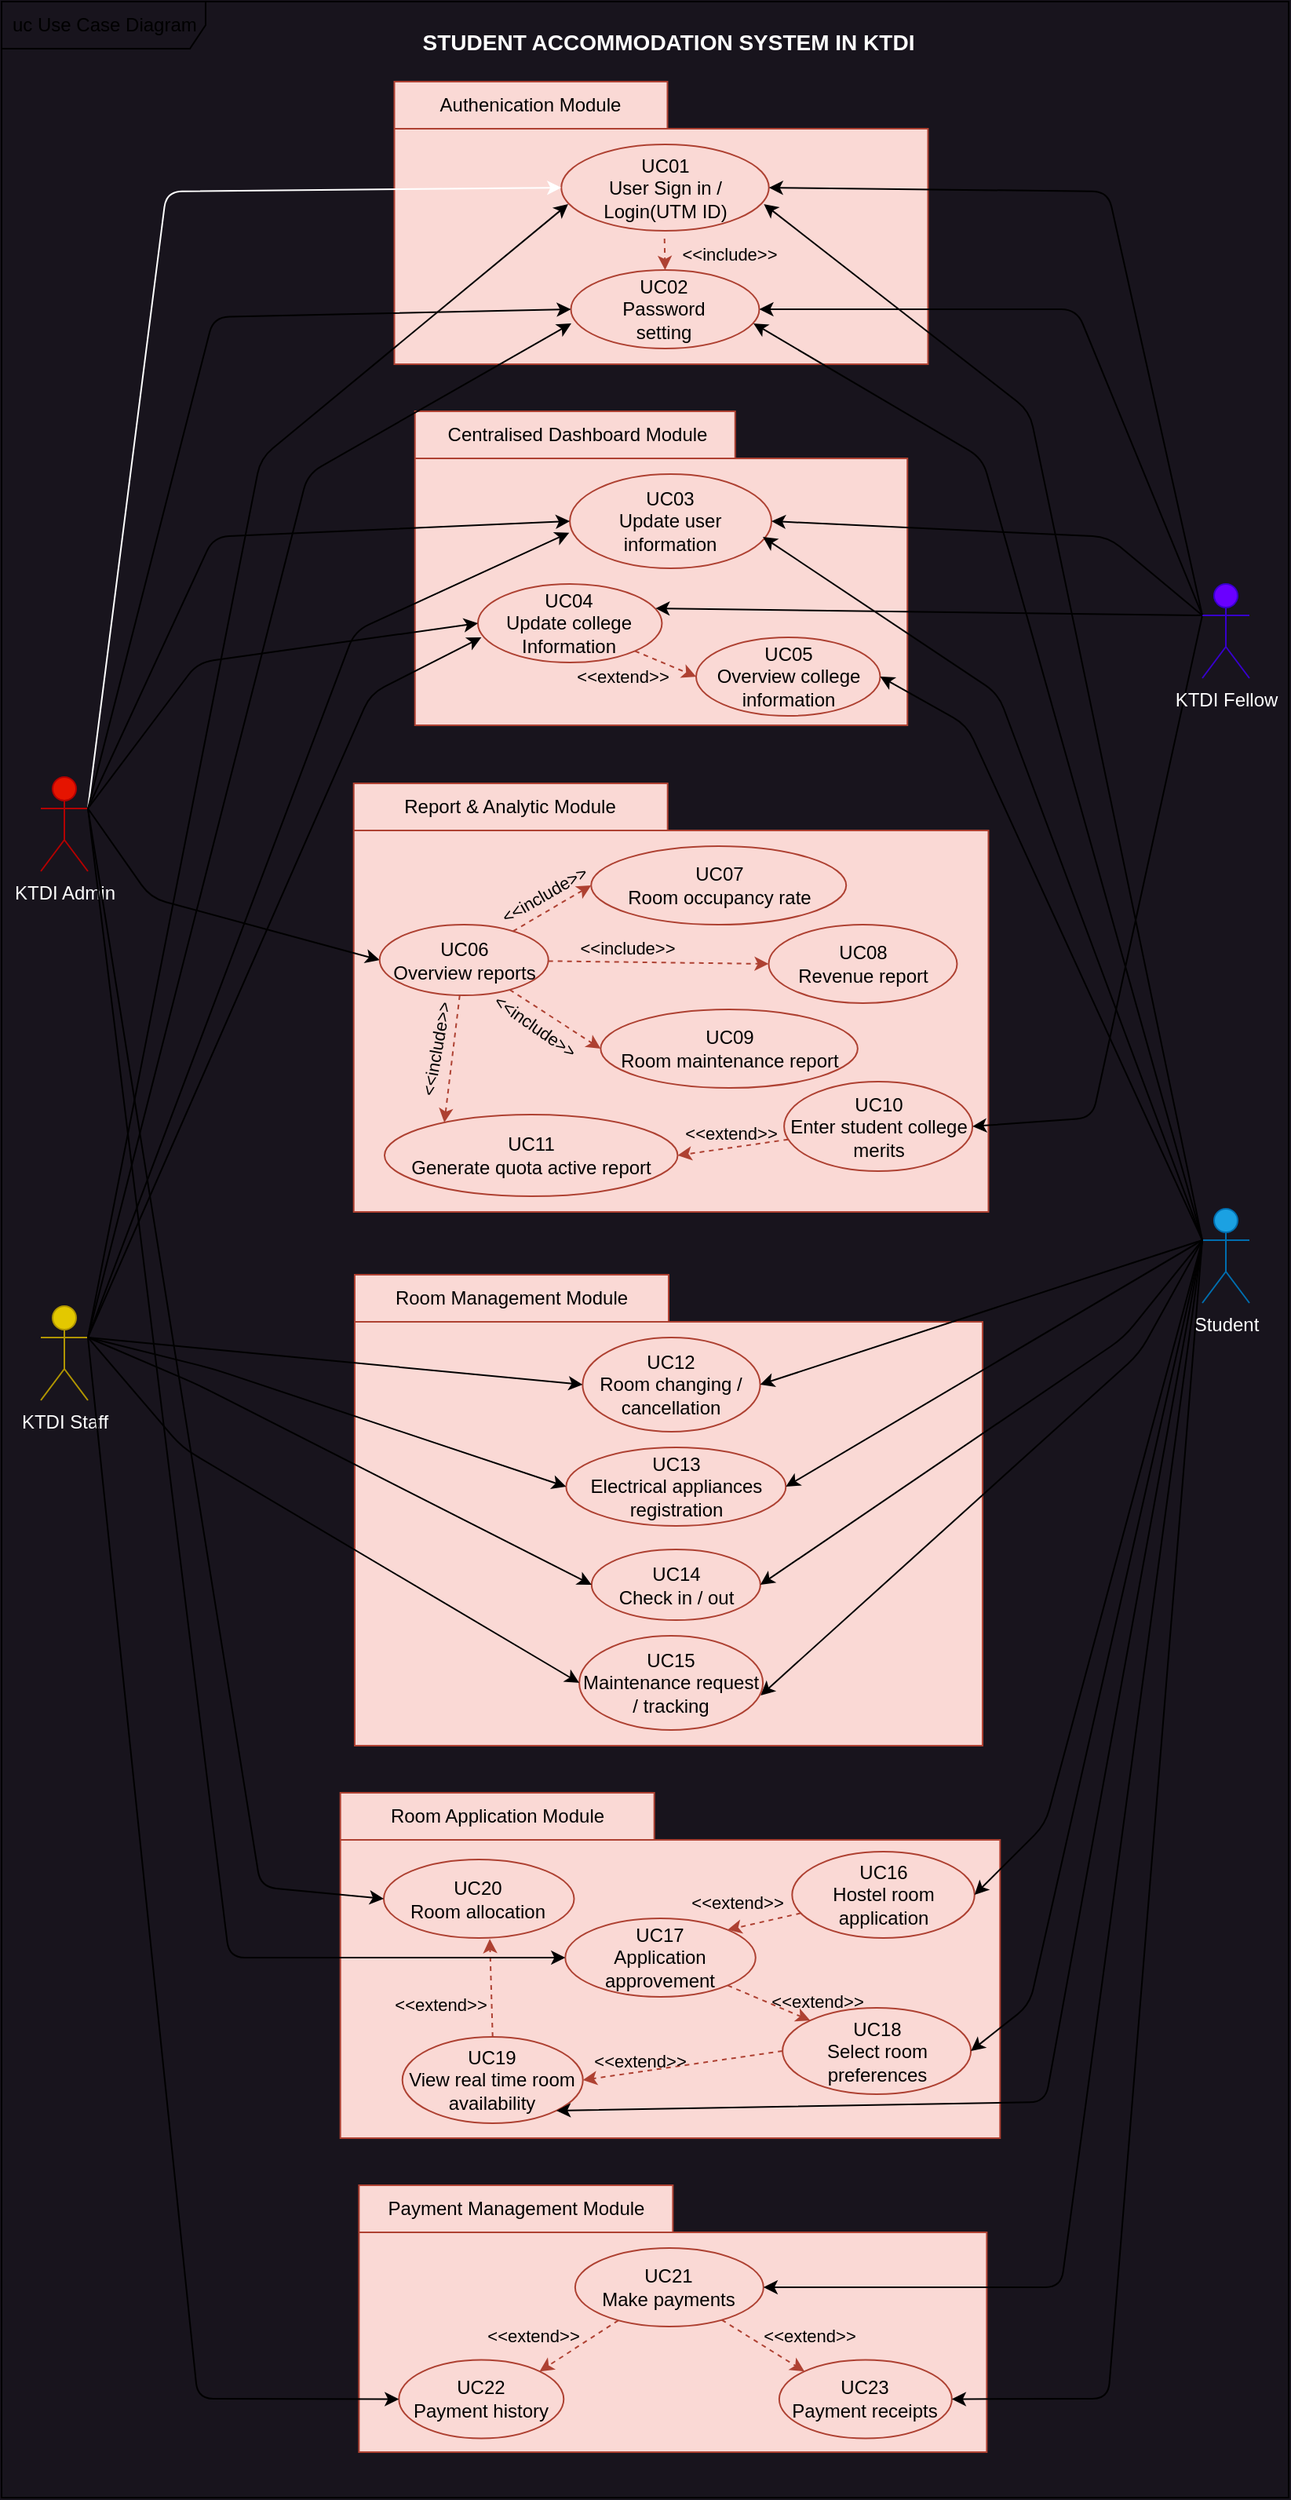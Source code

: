<mxfile pages="4">
    <diagram id="UMS9nKY7Dt_vSzlsI9hF" name="use_case">
        <mxGraphModel dx="1064" dy="489" grid="1" gridSize="10" guides="1" tooltips="1" connect="1" arrows="1" fold="1" page="1" pageScale="1" pageWidth="850" pageHeight="1100" background="#18141D" math="0" shadow="0">
            <root>
                <mxCell id="0"/>
                <mxCell id="1" parent="0"/>
                <mxCell id="26JbVEqzZZ2M_qQydOJm-19" value="uc Use Case Diagram" style="shape=umlFrame;whiteSpace=wrap;html=1;width=130;height=30;boundedLbl=1;verticalAlign=middle;align=left;spacingLeft=5;movable=1;resizable=1;rotatable=1;deletable=1;editable=1;connectable=1;fillColor=none;" parent="1" vertex="1">
                    <mxGeometry x="15" y="9" width="820" height="1590" as="geometry"/>
                </mxCell>
                <mxCell id="bJMHT8rVgH3jV2KobR5U-139" value="" style="shape=folder;fontStyle=1;tabWidth=200;tabHeight=30;tabPosition=left;html=1;boundedLbl=1;fillColor=#fad9d5;strokeColor=#ae4132;fontColor=#000000;" parent="1" vertex="1">
                    <mxGeometry x="239.36" y="507" width="404.38" height="273" as="geometry"/>
                </mxCell>
                <mxCell id="UlYFYkiMUmtQ9-Gsjq0C-41" style="edgeStyle=none;html=1;entryX=0;entryY=0.5;entryDx=0;entryDy=0;exitX=1;exitY=0.333;exitDx=0;exitDy=0;exitPerimeter=0;" parent="1" source="bJMHT8rVgH3jV2KobR5U-130" target="6" edge="1">
                    <mxGeometry relative="1" as="geometry">
                        <mxPoint x="100" y="330" as="sourcePoint"/>
                        <Array as="points">
                            <mxPoint x="110" y="580"/>
                        </Array>
                    </mxGeometry>
                </mxCell>
                <mxCell id="bJMHT8rVgH3jV2KobR5U-130" value="KTDI Admin" style="shape=umlActor;verticalLabelPosition=bottom;verticalAlign=top;html=1;fillColor=#e51400;fontColor=#ffffff;strokeColor=#B20000;" parent="1" vertex="1">
                    <mxGeometry x="40" y="503" width="30" height="60" as="geometry"/>
                </mxCell>
                <mxCell id="bJMHT8rVgH3jV2KobR5U-131" value="KTDI Staff" style="shape=umlActor;verticalLabelPosition=bottom;verticalAlign=top;html=1;fillColor=#e3c800;fontColor=#FFFFFF;strokeColor=#B09500;" parent="1" vertex="1">
                    <mxGeometry x="40" y="840" width="30" height="60" as="geometry"/>
                </mxCell>
                <mxCell id="bJMHT8rVgH3jV2KobR5U-132" value="Student" style="shape=umlActor;verticalLabelPosition=bottom;verticalAlign=top;html=1;fillColor=#1ba1e2;fontColor=#ffffff;strokeColor=#006EAF;" parent="1" vertex="1">
                    <mxGeometry x="780" y="778" width="30" height="60" as="geometry"/>
                </mxCell>
                <mxCell id="bJMHT8rVgH3jV2KobR5U-134" value="" style="shape=folder;fontStyle=1;tabWidth=174;tabHeight=30;tabPosition=left;html=1;boundedLbl=1;fillColor=#fad9d5;strokeColor=#AE4132;fontColor=#000000;" parent="1" vertex="1">
                    <mxGeometry x="265.24" y="60" width="340" height="180" as="geometry"/>
                </mxCell>
                <mxCell id="bJMHT8rVgH3jV2KobR5U-136" value="UC01&lt;br&gt;User Sign in / Login(UTM ID)" style="ellipse;whiteSpace=wrap;html=1;fillColor=#fad9d5;strokeColor=#ae4132;fontColor=#000000;" parent="bJMHT8rVgH3jV2KobR5U-134" vertex="1">
                    <mxGeometry x="106.38" y="40" width="132.24" height="55" as="geometry"/>
                </mxCell>
                <mxCell id="bJMHT8rVgH3jV2KobR5U-155" value="&amp;lt;&amp;lt;include&amp;gt;&amp;gt;" style="text;html=1;strokeColor=none;fillColor=none;align=center;verticalAlign=middle;whiteSpace=wrap;rounded=0;fontSize=11;rotation=0;fontColor=#000000;" parent="bJMHT8rVgH3jV2KobR5U-134" vertex="1">
                    <mxGeometry x="184.12" y="95" width="60" height="30" as="geometry"/>
                </mxCell>
                <mxCell id="bJMHT8rVgH3jV2KobR5U-137" value="Authenication Module" style="text;html=1;strokeColor=none;fillColor=none;align=center;verticalAlign=middle;whiteSpace=wrap;rounded=0;fontColor=#000000;" parent="1" vertex="1">
                    <mxGeometry x="259" y="60" width="186" height="30" as="geometry"/>
                </mxCell>
                <mxCell id="bJMHT8rVgH3jV2KobR5U-140" value="Report &amp;amp; Analytic Module" style="text;html=1;strokeColor=none;fillColor=none;align=center;verticalAlign=middle;whiteSpace=wrap;rounded=0;fontColor=#000000;" parent="1" vertex="1">
                    <mxGeometry x="238.74" y="507" width="200" height="30" as="geometry"/>
                </mxCell>
                <mxCell id="bJMHT8rVgH3jV2KobR5U-141" value="" style="shape=folder;fontStyle=1;tabWidth=200;tabHeight=30;tabPosition=left;html=1;boundedLbl=1;fillColor=#fad9d5;strokeColor=#ae4132;fontColor=#000000;" parent="1" vertex="1">
                    <mxGeometry x="240" y="820" width="400" height="300" as="geometry"/>
                </mxCell>
                <mxCell id="bJMHT8rVgH3jV2KobR5U-142" value="Room Management Module" style="text;html=1;strokeColor=none;fillColor=none;align=center;verticalAlign=middle;whiteSpace=wrap;rounded=0;fontColor=#000000;" parent="1" vertex="1">
                    <mxGeometry x="240.0" y="820" width="200" height="30" as="geometry"/>
                </mxCell>
                <mxCell id="bJMHT8rVgH3jV2KobR5U-143" value="" style="shape=folder;fontStyle=1;tabWidth=200;tabHeight=30;tabPosition=left;html=1;boundedLbl=1;fillColor=#fad9d5;strokeColor=#ae4132;fontColor=#000000;" parent="1" vertex="1">
                    <mxGeometry x="242.68" y="1400" width="400" height="170" as="geometry"/>
                </mxCell>
                <mxCell id="bJMHT8rVgH3jV2KobR5U-144" value="Payment Management Module" style="text;html=1;strokeColor=none;fillColor=none;align=center;verticalAlign=middle;whiteSpace=wrap;rounded=0;fontColor=#000000;" parent="1" vertex="1">
                    <mxGeometry x="242.68" y="1400" width="200" height="30" as="geometry"/>
                </mxCell>
                <mxCell id="E0ZFKpVbwkk2b9CQsdlB-30" style="edgeStyle=none;html=1;entryX=0.5;entryY=0;entryDx=0;entryDy=0;dashed=1;fontColor=#000000;fillColor=#fad9d5;strokeColor=#ae4132;" parent="1" target="bJMHT8rVgH3jV2KobR5U-150" edge="1">
                    <mxGeometry relative="1" as="geometry">
                        <mxPoint x="437.36" y="160" as="sourcePoint"/>
                    </mxGeometry>
                </mxCell>
                <mxCell id="bJMHT8rVgH3jV2KobR5U-150" value="" style="ellipse;whiteSpace=wrap;html=1;fillColor=#fad9d5;movable=1;resizable=1;rotatable=1;deletable=1;editable=1;connectable=1;strokeColor=#ae4132;fontColor=#000000;" parent="1" vertex="1">
                    <mxGeometry x="377.74" y="180" width="120" height="50" as="geometry"/>
                </mxCell>
                <mxCell id="bJMHT8rVgH3jV2KobR5U-151" value="UC02&lt;br&gt;Password setting" style="text;html=1;strokeColor=none;fillColor=none;align=center;verticalAlign=middle;whiteSpace=wrap;rounded=0;movable=1;resizable=1;rotatable=1;deletable=1;editable=1;connectable=1;fontColor=#000000;" parent="1" vertex="1">
                    <mxGeometry x="402.12" y="190" width="70" height="30" as="geometry"/>
                </mxCell>
                <mxCell id="x79afCuYZmPgpUrkepex-24" style="edgeStyle=none;html=1;entryX=0;entryY=0;entryDx=0;entryDy=0;dashed=1;fontColor=#000000;fillColor=#fad9d5;strokeColor=#ae4132;" parent="1" source="bJMHT8rVgH3jV2KobR5U-154" target="bJMHT8rVgH3jV2KobR5U-171" edge="1">
                    <mxGeometry relative="1" as="geometry"/>
                </mxCell>
                <mxCell id="x79afCuYZmPgpUrkepex-25" style="edgeStyle=none;html=1;entryX=1;entryY=0;entryDx=0;entryDy=0;dashed=1;fontColor=#000000;fillColor=#fad9d5;strokeColor=#ae4132;" parent="1" source="bJMHT8rVgH3jV2KobR5U-154" target="bJMHT8rVgH3jV2KobR5U-178" edge="1">
                    <mxGeometry relative="1" as="geometry"/>
                </mxCell>
                <mxCell id="bJMHT8rVgH3jV2KobR5U-154" value="UC21&lt;br&gt;Make payments" style="ellipse;whiteSpace=wrap;html=1;fillColor=#fad9d5;strokeColor=#ae4132;fontColor=#000000;" parent="1" vertex="1">
                    <mxGeometry x="380.43" y="1440" width="120" height="50" as="geometry"/>
                </mxCell>
                <mxCell id="bJMHT8rVgH3jV2KobR5U-166" value="UC07&lt;br&gt;Room occupancy rate" style="ellipse;whiteSpace=wrap;html=1;fillColor=#fad9d5;strokeColor=#ae4132;fontColor=#000000;" parent="1" vertex="1">
                    <mxGeometry x="390.61" y="547" width="162.5" height="50" as="geometry"/>
                </mxCell>
                <mxCell id="bJMHT8rVgH3jV2KobR5U-169" value="UC14&lt;br&gt;Check in / out" style="ellipse;whiteSpace=wrap;html=1;fillColor=#fad9d5;strokeColor=#ae4132;fontColor=#000000;" parent="1" vertex="1">
                    <mxGeometry x="390.92" y="995" width="107.51" height="45" as="geometry"/>
                </mxCell>
                <mxCell id="bJMHT8rVgH3jV2KobR5U-171" value="UC23&lt;br&gt;Payment receipts" style="ellipse;whiteSpace=wrap;html=1;fillColor=#fad9d5;strokeColor=#ae4132;fontColor=#000000;" parent="1" vertex="1">
                    <mxGeometry x="510.43" y="1511.25" width="110" height="50" as="geometry"/>
                </mxCell>
                <mxCell id="bJMHT8rVgH3jV2KobR5U-174" value="UC15&lt;br&gt;Maintenance request / tracking" style="ellipse;whiteSpace=wrap;html=1;fillColor=#fad9d5;strokeColor=#ae4132;fontColor=#000000;" parent="1" vertex="1">
                    <mxGeometry x="383.04" y="1050" width="117.01" height="60" as="geometry"/>
                </mxCell>
                <mxCell id="bJMHT8rVgH3jV2KobR5U-175" value="UC09&lt;br&gt;Room maintenance report" style="ellipse;whiteSpace=wrap;html=1;fillColor=#fad9d5;strokeColor=#ae4132;fontColor=#000000;" parent="1" vertex="1">
                    <mxGeometry x="396.68" y="651" width="163.75" height="50" as="geometry"/>
                </mxCell>
                <mxCell id="bJMHT8rVgH3jV2KobR5U-178" value="UC22&lt;br&gt;Payment history" style="ellipse;whiteSpace=wrap;html=1;fillColor=#fad9d5;strokeColor=#ae4132;fontColor=#000000;" parent="1" vertex="1">
                    <mxGeometry x="268.14" y="1511.25" width="105" height="50" as="geometry"/>
                </mxCell>
                <mxCell id="bJMHT8rVgH3jV2KobR5U-182" value="UC08&lt;br&gt;Revenue report" style="ellipse;whiteSpace=wrap;html=1;fillColor=#fad9d5;strokeColor=#ae4132;fontColor=#000000;" parent="1" vertex="1">
                    <mxGeometry x="503.74" y="597" width="120" height="50" as="geometry"/>
                </mxCell>
                <mxCell id="7" style="edgeStyle=none;html=1;entryX=0;entryY=0.5;entryDx=0;entryDy=0;dashed=1;fontColor=#000000;fillColor=#fad9d5;strokeColor=#ae4132;" parent="1" source="6" target="bJMHT8rVgH3jV2KobR5U-166" edge="1">
                    <mxGeometry relative="1" as="geometry"/>
                </mxCell>
                <mxCell id="8" style="edgeStyle=none;html=1;entryX=0;entryY=0.5;entryDx=0;entryDy=0;dashed=1;fontColor=#000000;fillColor=#fad9d5;strokeColor=#ae4132;" parent="1" source="6" target="bJMHT8rVgH3jV2KobR5U-175" edge="1">
                    <mxGeometry relative="1" as="geometry"/>
                </mxCell>
                <mxCell id="9" style="edgeStyle=none;html=1;entryX=0;entryY=0.5;entryDx=0;entryDy=0;dashed=1;fontColor=#000000;fillColor=#fad9d5;strokeColor=#ae4132;" parent="1" source="6" target="bJMHT8rVgH3jV2KobR5U-182" edge="1">
                    <mxGeometry relative="1" as="geometry"/>
                </mxCell>
                <mxCell id="E0ZFKpVbwkk2b9CQsdlB-41" style="edgeStyle=none;html=1;entryX=0.204;entryY=0.097;entryDx=0;entryDy=0;dashed=1;entryPerimeter=0;fontColor=#000000;fillColor=#fad9d5;strokeColor=#ae4132;" parent="1" source="6" target="E0ZFKpVbwkk2b9CQsdlB-40" edge="1">
                    <mxGeometry relative="1" as="geometry"/>
                </mxCell>
                <mxCell id="6" value="UC06&lt;br&gt;Overview reports" style="ellipse;whiteSpace=wrap;html=1;fillColor=#fad9d5;strokeColor=#ae4132;fontColor=#000000;" parent="1" vertex="1">
                    <mxGeometry x="255.86" y="597" width="107.5" height="45" as="geometry"/>
                </mxCell>
                <mxCell id="10" value="&amp;lt;&amp;lt;include&amp;gt;&amp;gt;" style="text;html=1;strokeColor=none;fillColor=none;align=center;verticalAlign=middle;whiteSpace=wrap;rounded=0;fontSize=11;rotation=-30;fontColor=#000000;" parent="1" vertex="1">
                    <mxGeometry x="330.61" y="563" width="60" height="30" as="geometry"/>
                </mxCell>
                <mxCell id="11" value="&amp;lt;&amp;lt;include&amp;gt;&amp;gt;" style="text;html=1;strokeColor=none;fillColor=none;align=center;verticalAlign=middle;whiteSpace=wrap;rounded=0;fontSize=11;rotation=0;fontColor=#000000;" parent="1" vertex="1">
                    <mxGeometry x="384.37" y="597" width="60" height="30" as="geometry"/>
                </mxCell>
                <mxCell id="12" value="&amp;lt;&amp;lt;include&amp;gt;&amp;gt;" style="text;html=1;strokeColor=none;fillColor=none;align=center;verticalAlign=middle;whiteSpace=wrap;rounded=0;fontSize=11;rotation=35;fontColor=#000000;" parent="1" vertex="1">
                    <mxGeometry x="325.37" y="647" width="60" height="30" as="geometry"/>
                </mxCell>
                <mxCell id="18" value="UC12&lt;br&gt;Room changing / cancellation" style="ellipse;whiteSpace=wrap;html=1;fillColor=#fad9d5;strokeColor=#ae4132;fontColor=#000000;" parent="1" vertex="1">
                    <mxGeometry x="385.19" y="860" width="113.12" height="60" as="geometry"/>
                </mxCell>
                <mxCell id="19" value="UC13&lt;br&gt;Electrical appliances registration" style="ellipse;whiteSpace=wrap;html=1;fillColor=#fad9d5;strokeColor=#ae4132;fontColor=#000000;" parent="1" vertex="1">
                    <mxGeometry x="374.68" y="930" width="140" height="50" as="geometry"/>
                </mxCell>
                <mxCell id="E0ZFKpVbwkk2b9CQsdlB-31" style="edgeStyle=none;html=1;entryX=0.976;entryY=0.691;entryDx=0;entryDy=0;exitX=0;exitY=0.333;exitDx=0;exitDy=0;exitPerimeter=0;entryPerimeter=0;" parent="1" source="bJMHT8rVgH3jV2KobR5U-132" target="bJMHT8rVgH3jV2KobR5U-136" edge="1">
                    <mxGeometry relative="1" as="geometry">
                        <mxPoint x="770" y="600" as="sourcePoint"/>
                        <Array as="points">
                            <mxPoint x="670" y="270"/>
                        </Array>
                    </mxGeometry>
                </mxCell>
                <mxCell id="E0ZFKpVbwkk2b9CQsdlB-32" style="edgeStyle=none;html=1;entryX=0;entryY=0.5;entryDx=0;entryDy=0;exitX=1;exitY=0.333;exitDx=0;exitDy=0;exitPerimeter=0;strokeColor=#FFFFFF;" parent="1" source="bJMHT8rVgH3jV2KobR5U-130" target="bJMHT8rVgH3jV2KobR5U-136" edge="1">
                    <mxGeometry relative="1" as="geometry">
                        <mxPoint x="100" y="340" as="sourcePoint"/>
                        <Array as="points">
                            <mxPoint x="120" y="130"/>
                        </Array>
                    </mxGeometry>
                </mxCell>
                <mxCell id="E0ZFKpVbwkk2b9CQsdlB-40" value="UC11&lt;br&gt;Generate quota active report" style="ellipse;whiteSpace=wrap;html=1;fillColor=#fad9d5;strokeColor=#ae4132;fontColor=#000000;" parent="1" vertex="1">
                    <mxGeometry x="259" y="718" width="186.74" height="52" as="geometry"/>
                </mxCell>
                <mxCell id="E0ZFKpVbwkk2b9CQsdlB-43" style="edgeStyle=none;html=1;entryX=1;entryY=0.5;entryDx=0;entryDy=0;dashed=1;fontColor=#000000;fillColor=#fad9d5;strokeColor=#ae4132;" parent="1" source="E0ZFKpVbwkk2b9CQsdlB-42" target="E0ZFKpVbwkk2b9CQsdlB-40" edge="1">
                    <mxGeometry relative="1" as="geometry"/>
                </mxCell>
                <mxCell id="E0ZFKpVbwkk2b9CQsdlB-42" value="UC10&lt;br&gt;Enter student college merits" style="ellipse;whiteSpace=wrap;html=1;fillColor=#fad9d5;strokeColor=#ae4132;fontColor=#000000;" parent="1" vertex="1">
                    <mxGeometry x="513.56" y="697" width="120" height="57" as="geometry"/>
                </mxCell>
                <mxCell id="E0ZFKpVbwkk2b9CQsdlB-59" value="&amp;lt;&amp;lt;include&amp;gt;&amp;gt;" style="text;html=1;strokeColor=none;fillColor=none;align=center;verticalAlign=middle;whiteSpace=wrap;rounded=0;fontSize=11;rotation=-80;fontColor=#000000;" parent="1" vertex="1">
                    <mxGeometry x="262" y="661" width="60" height="30" as="geometry"/>
                </mxCell>
                <mxCell id="E0ZFKpVbwkk2b9CQsdlB-67" style="edgeStyle=none;html=1;entryX=1;entryY=0.5;entryDx=0;entryDy=0;exitX=0;exitY=0.333;exitDx=0;exitDy=0;exitPerimeter=0;" parent="1" source="E0ZFKpVbwkk2b9CQsdlB-65" target="bJMHT8rVgH3jV2KobR5U-136" edge="1">
                    <mxGeometry relative="1" as="geometry">
                        <mxPoint x="740" y="310" as="sourcePoint"/>
                        <Array as="points">
                            <mxPoint x="720" y="130"/>
                        </Array>
                    </mxGeometry>
                </mxCell>
                <mxCell id="UlYFYkiMUmtQ9-Gsjq0C-30" style="edgeStyle=none;html=1;entryX=1;entryY=0.5;entryDx=0;entryDy=0;exitX=0;exitY=0.333;exitDx=0;exitDy=0;exitPerimeter=0;" parent="1" source="E0ZFKpVbwkk2b9CQsdlB-65" target="bJMHT8rVgH3jV2KobR5U-150" edge="1">
                    <mxGeometry relative="1" as="geometry">
                        <Array as="points">
                            <mxPoint x="700" y="205"/>
                        </Array>
                    </mxGeometry>
                </mxCell>
                <mxCell id="UlYFYkiMUmtQ9-Gsjq0C-42" style="edgeStyle=none;html=1;entryX=1;entryY=0.5;entryDx=0;entryDy=0;exitX=0;exitY=0.333;exitDx=0;exitDy=0;exitPerimeter=0;" parent="1" source="E0ZFKpVbwkk2b9CQsdlB-65" target="E0ZFKpVbwkk2b9CQsdlB-42" edge="1">
                    <mxGeometry relative="1" as="geometry">
                        <Array as="points">
                            <mxPoint x="710" y="720"/>
                        </Array>
                    </mxGeometry>
                </mxCell>
                <mxCell id="E0ZFKpVbwkk2b9CQsdlB-65" value="KTDI Fellow" style="shape=umlActor;verticalLabelPosition=bottom;verticalAlign=top;html=1;outlineConnect=0;fillColor=#6a00ff;fontColor=#ffffff;strokeColor=#3700CC;" parent="1" vertex="1">
                    <mxGeometry x="780" y="380" width="30" height="60" as="geometry"/>
                </mxCell>
                <mxCell id="E0ZFKpVbwkk2b9CQsdlB-74" style="edgeStyle=none;html=1;entryX=0.033;entryY=0.691;entryDx=0;entryDy=0;exitX=1;exitY=0.333;exitDx=0;exitDy=0;exitPerimeter=0;entryPerimeter=0;" parent="1" source="bJMHT8rVgH3jV2KobR5U-131" target="bJMHT8rVgH3jV2KobR5U-136" edge="1">
                    <mxGeometry relative="1" as="geometry">
                        <mxPoint x="390" y="118.596" as="targetPoint"/>
                        <mxPoint x="90" y="640" as="sourcePoint"/>
                        <Array as="points">
                            <mxPoint x="180" y="300"/>
                        </Array>
                    </mxGeometry>
                </mxCell>
                <mxCell id="AR3hY_t0IXQOkz2zPapQ-29" value="&lt;span style=&quot;font-size: 14px;&quot;&gt;&lt;b&gt;STUDENT ACCOMMODATION SYSTEM IN KTDI&lt;/b&gt;&lt;/span&gt;" style="text;html=1;strokeColor=none;fillColor=none;align=center;verticalAlign=middle;whiteSpace=wrap;rounded=0;fontColor=#FFFFFF;" parent="1" vertex="1">
                    <mxGeometry x="240" y="20" width="400" height="30" as="geometry"/>
                </mxCell>
                <mxCell id="uFm_Vl3hLcKHGPN8OlWz-34" value="&amp;lt;&amp;lt;extend&amp;gt;&amp;gt;" style="text;html=1;strokeColor=none;fillColor=none;align=center;verticalAlign=middle;whiteSpace=wrap;rounded=0;fontSize=11;rotation=0;fontColor=#000000;" parent="1" vertex="1">
                    <mxGeometry x="450.43" y="715" width="60" height="30" as="geometry"/>
                </mxCell>
                <mxCell id="UlYFYkiMUmtQ9-Gsjq0C-19" value="" style="shape=folder;fontStyle=1;tabWidth=204;tabHeight=30;tabPosition=left;html=1;boundedLbl=1;fillColor=#fad9d5;strokeColor=#ae4132;fontColor=#000000;" parent="1" vertex="1">
                    <mxGeometry x="278.38" y="270" width="313.74" height="200" as="geometry"/>
                </mxCell>
                <mxCell id="UlYFYkiMUmtQ9-Gsjq0C-20" value="Centralised Dashboard Module" style="text;html=1;strokeColor=none;fillColor=none;align=center;verticalAlign=middle;whiteSpace=wrap;rounded=0;fontColor=#000000;" parent="1" vertex="1">
                    <mxGeometry x="278.37" y="270" width="207.67" height="30" as="geometry"/>
                </mxCell>
                <mxCell id="UlYFYkiMUmtQ9-Gsjq0C-21" value="UC03&lt;br&gt;Update user information" style="ellipse;whiteSpace=wrap;html=1;fillColor=#fad9d5;strokeColor=#ae4132;fontColor=#000000;" parent="1" vertex="1">
                    <mxGeometry x="377.06" y="310" width="128.45" height="60" as="geometry"/>
                </mxCell>
                <mxCell id="1xm52-uuKr4sskTgwOkE-45" style="edgeStyle=none;html=1;entryX=0;entryY=0.5;entryDx=0;entryDy=0;dashed=1;exitX=1;exitY=1;exitDx=0;exitDy=0;fontColor=#000000;fillColor=#fad9d5;strokeColor=#ae4132;" parent="1" source="UlYFYkiMUmtQ9-Gsjq0C-23" target="1xm52-uuKr4sskTgwOkE-43" edge="1">
                    <mxGeometry relative="1" as="geometry"/>
                </mxCell>
                <mxCell id="UlYFYkiMUmtQ9-Gsjq0C-23" value="UC04&lt;br&gt;Update college Information" style="ellipse;whiteSpace=wrap;html=1;fillColor=#fad9d5;strokeColor=#ae4132;fontColor=#000000;" parent="1" vertex="1">
                    <mxGeometry x="318.47" y="380" width="117.26" height="50" as="geometry"/>
                </mxCell>
                <mxCell id="UlYFYkiMUmtQ9-Gsjq0C-29" style="edgeStyle=none;html=1;entryX=0;entryY=0.5;entryDx=0;entryDy=0;exitX=1;exitY=0.333;exitDx=0;exitDy=0;exitPerimeter=0;" parent="1" source="bJMHT8rVgH3jV2KobR5U-130" target="bJMHT8rVgH3jV2KobR5U-150" edge="1">
                    <mxGeometry relative="1" as="geometry">
                        <mxPoint x="100" y="330" as="sourcePoint"/>
                        <Array as="points">
                            <mxPoint x="150" y="210"/>
                        </Array>
                    </mxGeometry>
                </mxCell>
                <mxCell id="UlYFYkiMUmtQ9-Gsjq0C-31" style="edgeStyle=none;html=1;entryX=0.002;entryY=0.68;entryDx=0;entryDy=0;exitX=1;exitY=0.333;exitDx=0;exitDy=0;exitPerimeter=0;entryPerimeter=0;" parent="1" source="bJMHT8rVgH3jV2KobR5U-131" target="bJMHT8rVgH3jV2KobR5U-150" edge="1">
                    <mxGeometry relative="1" as="geometry">
                        <mxPoint x="80" y="630" as="sourcePoint"/>
                        <Array as="points">
                            <mxPoint x="210" y="310"/>
                        </Array>
                    </mxGeometry>
                </mxCell>
                <mxCell id="UlYFYkiMUmtQ9-Gsjq0C-32" style="edgeStyle=none;html=1;entryX=0.969;entryY=0.68;entryDx=0;entryDy=0;exitX=0;exitY=0.333;exitDx=0;exitDy=0;exitPerimeter=0;entryPerimeter=0;" parent="1" source="bJMHT8rVgH3jV2KobR5U-132" target="bJMHT8rVgH3jV2KobR5U-150" edge="1">
                    <mxGeometry relative="1" as="geometry">
                        <mxPoint x="780" y="590" as="sourcePoint"/>
                        <Array as="points">
                            <mxPoint x="640" y="300"/>
                        </Array>
                    </mxGeometry>
                </mxCell>
                <mxCell id="UlYFYkiMUmtQ9-Gsjq0C-33" style="edgeStyle=none;html=1;entryX=0;entryY=0.5;entryDx=0;entryDy=0;exitX=1;exitY=0.333;exitDx=0;exitDy=0;exitPerimeter=0;" parent="1" source="bJMHT8rVgH3jV2KobR5U-130" target="UlYFYkiMUmtQ9-Gsjq0C-21" edge="1">
                    <mxGeometry relative="1" as="geometry">
                        <mxPoint x="100" y="330" as="sourcePoint"/>
                        <Array as="points">
                            <mxPoint x="150" y="350"/>
                        </Array>
                    </mxGeometry>
                </mxCell>
                <mxCell id="UlYFYkiMUmtQ9-Gsjq0C-34" style="edgeStyle=none;html=1;entryX=1;entryY=0.5;entryDx=0;entryDy=0;exitX=0;exitY=0.333;exitDx=0;exitDy=0;exitPerimeter=0;" parent="1" source="E0ZFKpVbwkk2b9CQsdlB-65" target="UlYFYkiMUmtQ9-Gsjq0C-21" edge="1">
                    <mxGeometry relative="1" as="geometry">
                        <Array as="points">
                            <mxPoint x="720" y="350"/>
                        </Array>
                    </mxGeometry>
                </mxCell>
                <mxCell id="UlYFYkiMUmtQ9-Gsjq0C-35" style="edgeStyle=none;html=1;exitX=1;exitY=0.333;exitDx=0;exitDy=0;exitPerimeter=0;entryX=-0.003;entryY=0.622;entryDx=0;entryDy=0;entryPerimeter=0;" parent="1" source="bJMHT8rVgH3jV2KobR5U-131" target="UlYFYkiMUmtQ9-Gsjq0C-21" edge="1">
                    <mxGeometry relative="1" as="geometry">
                        <mxPoint x="370" y="350" as="targetPoint"/>
                        <mxPoint x="80" y="630" as="sourcePoint"/>
                        <Array as="points">
                            <mxPoint x="240" y="410"/>
                        </Array>
                    </mxGeometry>
                </mxCell>
                <mxCell id="UlYFYkiMUmtQ9-Gsjq0C-36" style="edgeStyle=none;html=1;exitX=0;exitY=0.333;exitDx=0;exitDy=0;exitPerimeter=0;" parent="1" source="bJMHT8rVgH3jV2KobR5U-132" edge="1">
                    <mxGeometry relative="1" as="geometry">
                        <mxPoint x="500" y="350" as="targetPoint"/>
                        <Array as="points">
                            <mxPoint x="650" y="450"/>
                        </Array>
                    </mxGeometry>
                </mxCell>
                <mxCell id="UlYFYkiMUmtQ9-Gsjq0C-37" style="edgeStyle=none;html=1;entryX=0;entryY=0.5;entryDx=0;entryDy=0;exitX=1;exitY=0.333;exitDx=0;exitDy=0;exitPerimeter=0;" parent="1" source="bJMHT8rVgH3jV2KobR5U-130" target="UlYFYkiMUmtQ9-Gsjq0C-23" edge="1">
                    <mxGeometry relative="1" as="geometry">
                        <Array as="points">
                            <mxPoint x="140" y="430"/>
                        </Array>
                    </mxGeometry>
                </mxCell>
                <mxCell id="UlYFYkiMUmtQ9-Gsjq0C-38" style="edgeStyle=none;html=1;exitX=1;exitY=0.333;exitDx=0;exitDy=0;exitPerimeter=0;entryX=0.019;entryY=0.68;entryDx=0;entryDy=0;entryPerimeter=0;" parent="1" source="bJMHT8rVgH3jV2KobR5U-131" target="UlYFYkiMUmtQ9-Gsjq0C-23" edge="1">
                    <mxGeometry relative="1" as="geometry">
                        <mxPoint x="370" y="430" as="targetPoint"/>
                        <mxPoint x="120" y="740" as="sourcePoint"/>
                        <Array as="points">
                            <mxPoint x="250" y="450"/>
                        </Array>
                    </mxGeometry>
                </mxCell>
                <mxCell id="UlYFYkiMUmtQ9-Gsjq0C-39" style="edgeStyle=none;html=1;entryX=0.965;entryY=0.311;entryDx=0;entryDy=0;exitX=0;exitY=0.333;exitDx=0;exitDy=0;exitPerimeter=0;entryPerimeter=0;" parent="1" source="E0ZFKpVbwkk2b9CQsdlB-65" target="UlYFYkiMUmtQ9-Gsjq0C-23" edge="1">
                    <mxGeometry relative="1" as="geometry">
                        <Array as="points"/>
                    </mxGeometry>
                </mxCell>
                <mxCell id="UlYFYkiMUmtQ9-Gsjq0C-43" value="" style="shape=folder;fontStyle=1;tabWidth=200;tabHeight=30;tabPosition=left;html=1;boundedLbl=1;fillColor=#fad9d5;strokeColor=#ae4132;fontColor=#000000;" parent="1" vertex="1">
                    <mxGeometry x="230.84" y="1150" width="420.32" height="220" as="geometry"/>
                </mxCell>
                <mxCell id="1xm52-uuKr4sskTgwOkE-37" style="edgeStyle=none;html=1;entryX=1;entryY=0.5;entryDx=0;entryDy=0;dashed=1;exitX=0;exitY=0.5;exitDx=0;exitDy=0;fontColor=#000000;fillColor=#fad9d5;strokeColor=#ae4132;" parent="1" source="UlYFYkiMUmtQ9-Gsjq0C-45" target="UlYFYkiMUmtQ9-Gsjq0C-47" edge="1">
                    <mxGeometry relative="1" as="geometry"/>
                </mxCell>
                <mxCell id="UlYFYkiMUmtQ9-Gsjq0C-45" value="UC18&lt;br&gt;Select room preferences" style="ellipse;whiteSpace=wrap;html=1;fillColor=#fad9d5;strokeColor=#ae4132;fontColor=#000000;" parent="1" vertex="1">
                    <mxGeometry x="512.56" y="1287" width="120" height="55" as="geometry"/>
                </mxCell>
                <mxCell id="1xm52-uuKr4sskTgwOkE-38" style="edgeStyle=none;html=1;exitX=0.5;exitY=0;exitDx=0;exitDy=0;entryX=0.557;entryY=1.013;entryDx=0;entryDy=0;dashed=1;entryPerimeter=0;fontColor=#000000;fillColor=#fad9d5;strokeColor=#ae4132;" parent="1" source="UlYFYkiMUmtQ9-Gsjq0C-47" target="UlYFYkiMUmtQ9-Gsjq0C-48" edge="1">
                    <mxGeometry relative="1" as="geometry"/>
                </mxCell>
                <mxCell id="UlYFYkiMUmtQ9-Gsjq0C-47" value="UC19&lt;br&gt;View real time room availability" style="ellipse;whiteSpace=wrap;html=1;fillColor=#fad9d5;strokeColor=#ae4132;fontColor=#000000;" parent="1" vertex="1">
                    <mxGeometry x="270.36" y="1305.5" width="115.01" height="55" as="geometry"/>
                </mxCell>
                <mxCell id="UlYFYkiMUmtQ9-Gsjq0C-48" value="UC20&lt;br&gt;Room allocation" style="ellipse;whiteSpace=wrap;html=1;fillColor=#fad9d5;strokeColor=#ae4132;fontColor=#000000;" parent="1" vertex="1">
                    <mxGeometry x="258.49" y="1192.5" width="121.26" height="50" as="geometry"/>
                </mxCell>
                <mxCell id="x79afCuYZmPgpUrkepex-20" style="edgeStyle=none;html=1;entryX=1;entryY=0;entryDx=0;entryDy=0;dashed=1;fontColor=#000000;fillColor=#fad9d5;strokeColor=#ae4132;" parent="1" source="UlYFYkiMUmtQ9-Gsjq0C-50" target="x79afCuYZmPgpUrkepex-19" edge="1">
                    <mxGeometry relative="1" as="geometry"/>
                </mxCell>
                <mxCell id="UlYFYkiMUmtQ9-Gsjq0C-50" value="UC16&lt;br&gt;Hostel room application" style="ellipse;whiteSpace=wrap;html=1;fillColor=#fad9d5;strokeColor=#ae4132;fontColor=#000000;" parent="1" vertex="1">
                    <mxGeometry x="518.66" y="1187.5" width="116.24" height="55" as="geometry"/>
                </mxCell>
                <mxCell id="UlYFYkiMUmtQ9-Gsjq0C-51" value="Room Application Module" style="text;html=1;strokeColor=none;fillColor=none;align=center;verticalAlign=middle;whiteSpace=wrap;rounded=0;fontColor=#000000;" parent="1" vertex="1">
                    <mxGeometry x="230.84" y="1150" width="200" height="30" as="geometry"/>
                </mxCell>
                <mxCell id="vXoiotKaJcH3RGOQkRBn-19" style="edgeStyle=none;html=1;entryX=1;entryY=0.5;entryDx=0;entryDy=0;exitX=0;exitY=0.333;exitDx=0;exitDy=0;exitPerimeter=0;" parent="1" source="bJMHT8rVgH3jV2KobR5U-132" target="18" edge="1">
                    <mxGeometry relative="1" as="geometry">
                        <Array as="points"/>
                    </mxGeometry>
                </mxCell>
                <mxCell id="1xm52-uuKr4sskTgwOkE-19" style="edgeStyle=none;html=1;entryX=1;entryY=0.5;entryDx=0;entryDy=0;exitX=0;exitY=0.333;exitDx=0;exitDy=0;exitPerimeter=0;" parent="1" source="bJMHT8rVgH3jV2KobR5U-132" target="19" edge="1">
                    <mxGeometry relative="1" as="geometry">
                        <mxPoint x="780" y="590" as="sourcePoint"/>
                        <Array as="points"/>
                    </mxGeometry>
                </mxCell>
                <mxCell id="1xm52-uuKr4sskTgwOkE-20" style="edgeStyle=none;html=1;entryX=0;entryY=0.5;entryDx=0;entryDy=0;exitX=1;exitY=0.333;exitDx=0;exitDy=0;exitPerimeter=0;" parent="1" source="bJMHT8rVgH3jV2KobR5U-131" target="18" edge="1">
                    <mxGeometry relative="1" as="geometry">
                        <Array as="points"/>
                    </mxGeometry>
                </mxCell>
                <mxCell id="1xm52-uuKr4sskTgwOkE-21" style="edgeStyle=none;html=1;entryX=0;entryY=0.5;entryDx=0;entryDy=0;exitX=1;exitY=0.333;exitDx=0;exitDy=0;exitPerimeter=0;" parent="1" source="bJMHT8rVgH3jV2KobR5U-131" target="19" edge="1">
                    <mxGeometry relative="1" as="geometry">
                        <Array as="points">
                            <mxPoint x="150" y="880"/>
                        </Array>
                    </mxGeometry>
                </mxCell>
                <mxCell id="1xm52-uuKr4sskTgwOkE-22" style="edgeStyle=none;html=1;entryX=0;entryY=0.5;entryDx=0;entryDy=0;exitX=1;exitY=0.333;exitDx=0;exitDy=0;exitPerimeter=0;" parent="1" source="bJMHT8rVgH3jV2KobR5U-131" target="bJMHT8rVgH3jV2KobR5U-169" edge="1">
                    <mxGeometry relative="1" as="geometry">
                        <Array as="points">
                            <mxPoint x="140" y="890"/>
                        </Array>
                    </mxGeometry>
                </mxCell>
                <mxCell id="1xm52-uuKr4sskTgwOkE-23" style="edgeStyle=none;html=1;entryX=0;entryY=0.5;entryDx=0;entryDy=0;exitX=1;exitY=0.333;exitDx=0;exitDy=0;exitPerimeter=0;" parent="1" source="bJMHT8rVgH3jV2KobR5U-131" target="bJMHT8rVgH3jV2KobR5U-174" edge="1">
                    <mxGeometry relative="1" as="geometry">
                        <mxPoint x="80" y="630" as="sourcePoint"/>
                        <Array as="points">
                            <mxPoint x="130" y="930"/>
                        </Array>
                    </mxGeometry>
                </mxCell>
                <mxCell id="1xm52-uuKr4sskTgwOkE-24" style="edgeStyle=none;html=1;entryX=1;entryY=0.5;entryDx=0;entryDy=0;exitX=0;exitY=0.333;exitDx=0;exitDy=0;exitPerimeter=0;" parent="1" source="bJMHT8rVgH3jV2KobR5U-132" target="bJMHT8rVgH3jV2KobR5U-169" edge="1">
                    <mxGeometry relative="1" as="geometry">
                        <Array as="points">
                            <mxPoint x="730" y="860"/>
                        </Array>
                    </mxGeometry>
                </mxCell>
                <mxCell id="1xm52-uuKr4sskTgwOkE-25" style="edgeStyle=none;html=1;entryX=0.988;entryY=0.633;entryDx=0;entryDy=0;entryPerimeter=0;exitX=0;exitY=0.333;exitDx=0;exitDy=0;exitPerimeter=0;" parent="1" source="bJMHT8rVgH3jV2KobR5U-132" target="bJMHT8rVgH3jV2KobR5U-174" edge="1">
                    <mxGeometry relative="1" as="geometry">
                        <mxPoint x="780" y="730" as="sourcePoint"/>
                        <Array as="points">
                            <mxPoint x="740" y="870"/>
                        </Array>
                    </mxGeometry>
                </mxCell>
                <mxCell id="1xm52-uuKr4sskTgwOkE-26" style="edgeStyle=none;html=1;entryX=0;entryY=0.5;entryDx=0;entryDy=0;exitX=1;exitY=0.333;exitDx=0;exitDy=0;exitPerimeter=0;" parent="1" source="bJMHT8rVgH3jV2KobR5U-130" target="UlYFYkiMUmtQ9-Gsjq0C-48" edge="1">
                    <mxGeometry relative="1" as="geometry">
                        <Array as="points">
                            <mxPoint x="180" y="1210"/>
                        </Array>
                    </mxGeometry>
                </mxCell>
                <mxCell id="1xm52-uuKr4sskTgwOkE-27" style="edgeStyle=none;html=1;entryX=1;entryY=0.5;entryDx=0;entryDy=0;exitX=0;exitY=0.333;exitDx=0;exitDy=0;exitPerimeter=0;" parent="1" source="bJMHT8rVgH3jV2KobR5U-132" target="UlYFYkiMUmtQ9-Gsjq0C-50" edge="1">
                    <mxGeometry relative="1" as="geometry">
                        <Array as="points">
                            <mxPoint x="680" y="1170"/>
                        </Array>
                    </mxGeometry>
                </mxCell>
                <mxCell id="1xm52-uuKr4sskTgwOkE-28" style="edgeStyle=none;html=1;entryX=1;entryY=0.5;entryDx=0;entryDy=0;exitX=0;exitY=0.333;exitDx=0;exitDy=0;exitPerimeter=0;" parent="1" source="bJMHT8rVgH3jV2KobR5U-132" target="UlYFYkiMUmtQ9-Gsjq0C-45" edge="1">
                    <mxGeometry relative="1" as="geometry">
                        <Array as="points">
                            <mxPoint x="670" y="1285"/>
                        </Array>
                    </mxGeometry>
                </mxCell>
                <mxCell id="1xm52-uuKr4sskTgwOkE-29" style="edgeStyle=none;html=1;exitX=0;exitY=0.333;exitDx=0;exitDy=0;exitPerimeter=0;entryX=1;entryY=1;entryDx=0;entryDy=0;" parent="1" source="bJMHT8rVgH3jV2KobR5U-132" target="UlYFYkiMUmtQ9-Gsjq0C-47" edge="1">
                    <mxGeometry relative="1" as="geometry">
                        <Array as="points">
                            <mxPoint x="680" y="1347"/>
                        </Array>
                    </mxGeometry>
                </mxCell>
                <mxCell id="1xm52-uuKr4sskTgwOkE-30" style="edgeStyle=none;html=1;entryX=1;entryY=0.5;entryDx=0;entryDy=0;exitX=0;exitY=0.333;exitDx=0;exitDy=0;exitPerimeter=0;" parent="1" source="bJMHT8rVgH3jV2KobR5U-132" target="bJMHT8rVgH3jV2KobR5U-154" edge="1">
                    <mxGeometry relative="1" as="geometry">
                        <Array as="points">
                            <mxPoint x="690" y="1465"/>
                        </Array>
                    </mxGeometry>
                </mxCell>
                <mxCell id="1xm52-uuKr4sskTgwOkE-33" style="edgeStyle=none;html=1;entryX=1;entryY=0.5;entryDx=0;entryDy=0;exitX=0;exitY=0.333;exitDx=0;exitDy=0;exitPerimeter=0;" parent="1" source="bJMHT8rVgH3jV2KobR5U-132" target="bJMHT8rVgH3jV2KobR5U-171" edge="1">
                    <mxGeometry relative="1" as="geometry">
                        <Array as="points">
                            <mxPoint x="720" y="1536"/>
                        </Array>
                    </mxGeometry>
                </mxCell>
                <mxCell id="1xm52-uuKr4sskTgwOkE-35" style="edgeStyle=none;html=1;entryX=0;entryY=0.5;entryDx=0;entryDy=0;exitX=1;exitY=0.333;exitDx=0;exitDy=0;exitPerimeter=0;" parent="1" source="bJMHT8rVgH3jV2KobR5U-131" target="bJMHT8rVgH3jV2KobR5U-178" edge="1">
                    <mxGeometry relative="1" as="geometry">
                        <Array as="points">
                            <mxPoint x="140" y="1536"/>
                        </Array>
                    </mxGeometry>
                </mxCell>
                <mxCell id="1xm52-uuKr4sskTgwOkE-39" value="&amp;lt;&amp;lt;extend&amp;gt;&amp;gt;" style="text;html=1;strokeColor=none;fillColor=none;align=center;verticalAlign=middle;whiteSpace=wrap;rounded=0;fontSize=11;rotation=0;fontColor=#000000;" parent="1" vertex="1">
                    <mxGeometry x="265.37" y="1270" width="60" height="30" as="geometry"/>
                </mxCell>
                <mxCell id="1xm52-uuKr4sskTgwOkE-40" value="&amp;lt;&amp;lt;extend&amp;gt;&amp;gt;" style="text;html=1;strokeColor=none;fillColor=none;align=center;verticalAlign=middle;whiteSpace=wrap;rounded=0;fontSize=11;rotation=0;fontColor=#000000;" parent="1" vertex="1">
                    <mxGeometry x="391.92" y="1305.5" width="60" height="30" as="geometry"/>
                </mxCell>
                <mxCell id="1xm52-uuKr4sskTgwOkE-41" value="&amp;lt;&amp;lt;extend&amp;gt;&amp;gt;" style="text;html=1;strokeColor=none;fillColor=none;align=center;verticalAlign=middle;whiteSpace=wrap;rounded=0;fontSize=11;rotation=0;fontColor=#000000;" parent="1" vertex="1">
                    <mxGeometry x="453.56" y="1204.5" width="60" height="30" as="geometry"/>
                </mxCell>
                <mxCell id="1xm52-uuKr4sskTgwOkE-42" value="&amp;lt;&amp;lt;extend&amp;gt;&amp;gt;" style="text;html=1;strokeColor=none;fillColor=none;align=center;verticalAlign=middle;whiteSpace=wrap;rounded=0;fontSize=11;rotation=0;fontColor=#000000;" parent="1" vertex="1">
                    <mxGeometry x="324.37" y="1481.25" width="60" height="30" as="geometry"/>
                </mxCell>
                <mxCell id="1xm52-uuKr4sskTgwOkE-43" value="UC05&lt;br&gt;Overview college information" style="ellipse;whiteSpace=wrap;html=1;fillColor=#fad9d5;strokeColor=#ae4132;fontColor=#000000;" parent="1" vertex="1">
                    <mxGeometry x="457.5" y="414" width="117.26" height="50" as="geometry"/>
                </mxCell>
                <mxCell id="1xm52-uuKr4sskTgwOkE-44" style="edgeStyle=none;html=1;entryX=1;entryY=0.5;entryDx=0;entryDy=0;exitX=0;exitY=0.333;exitDx=0;exitDy=0;exitPerimeter=0;" parent="1" source="bJMHT8rVgH3jV2KobR5U-132" target="1xm52-uuKr4sskTgwOkE-43" edge="1">
                    <mxGeometry relative="1" as="geometry">
                        <Array as="points">
                            <mxPoint x="630" y="470"/>
                        </Array>
                    </mxGeometry>
                </mxCell>
                <mxCell id="1xm52-uuKr4sskTgwOkE-46" value="&amp;lt;&amp;lt;extend&amp;gt;&amp;gt;" style="text;html=1;strokeColor=none;fillColor=none;align=center;verticalAlign=middle;whiteSpace=wrap;rounded=0;fontSize=11;rotation=0;fontColor=#000000;" parent="1" vertex="1">
                    <mxGeometry x="380.73" y="424" width="60" height="30" as="geometry"/>
                </mxCell>
                <mxCell id="x79afCuYZmPgpUrkepex-22" style="edgeStyle=none;html=1;entryX=0;entryY=0;entryDx=0;entryDy=0;dashed=1;exitX=1;exitY=1;exitDx=0;exitDy=0;fontColor=#000000;fillColor=#fad9d5;strokeColor=#ae4132;" parent="1" source="x79afCuYZmPgpUrkepex-19" target="UlYFYkiMUmtQ9-Gsjq0C-45" edge="1">
                    <mxGeometry relative="1" as="geometry"/>
                </mxCell>
                <mxCell id="x79afCuYZmPgpUrkepex-19" value="UC17&lt;br&gt;Application approvement" style="ellipse;whiteSpace=wrap;html=1;fillColor=#fad9d5;strokeColor=#ae4132;fontColor=#000000;" parent="1" vertex="1">
                    <mxGeometry x="374.14" y="1230" width="121.26" height="50" as="geometry"/>
                </mxCell>
                <mxCell id="x79afCuYZmPgpUrkepex-21" style="edgeStyle=none;html=1;entryX=0;entryY=0.5;entryDx=0;entryDy=0;exitX=1;exitY=0.333;exitDx=0;exitDy=0;exitPerimeter=0;" parent="1" source="bJMHT8rVgH3jV2KobR5U-130" target="x79afCuYZmPgpUrkepex-19" edge="1">
                    <mxGeometry relative="1" as="geometry">
                        <Array as="points">
                            <mxPoint x="160" y="1255"/>
                        </Array>
                    </mxGeometry>
                </mxCell>
                <mxCell id="x79afCuYZmPgpUrkepex-23" value="&amp;lt;&amp;lt;extend&amp;gt;&amp;gt;" style="text;html=1;strokeColor=none;fillColor=none;align=center;verticalAlign=middle;whiteSpace=wrap;rounded=0;fontSize=11;rotation=0;fontColor=#000000;" parent="1" vertex="1">
                    <mxGeometry x="504.74" y="1268" width="60" height="30" as="geometry"/>
                </mxCell>
                <mxCell id="x79afCuYZmPgpUrkepex-26" value="&amp;lt;&amp;lt;extend&amp;gt;&amp;gt;" style="text;html=1;strokeColor=none;fillColor=none;align=center;verticalAlign=middle;whiteSpace=wrap;rounded=0;fontSize=11;rotation=0;fontColor=#000000;" parent="1" vertex="1">
                    <mxGeometry x="500.43" y="1481.25" width="60" height="30" as="geometry"/>
                </mxCell>
            </root>
        </mxGraphModel>
    </diagram>
    <diagram id="rMF2I0FMHV4U05aj5x2J" name="sequence_diagram">
        <mxGraphModel dx="986" dy="440" grid="1" gridSize="10" guides="1" tooltips="1" connect="1" arrows="1" fold="1" page="1" pageScale="1" pageWidth="850" pageHeight="1100" math="0" shadow="0">
            <root>
                <mxCell id="0"/>
                <mxCell id="1" parent="0"/>
                <mxCell id="S5-y5zS6l2NAs_fPD0nN-1" value="Student" style="shape=umlActor;verticalLabelPosition=bottom;verticalAlign=top;html=1;fillColor=#1ba1e2;fontColor=#ffffff;strokeColor=#006EAF;" parent="1" vertex="1">
                    <mxGeometry x="40" y="40" width="30" height="60" as="geometry"/>
                </mxCell>
                <mxCell id="S5-y5zS6l2NAs_fPD0nN-2" value="Admin&lt;span style=&quot;color: rgba(0, 0, 0, 0); font-family: monospace; font-size: 0px; text-align: start;&quot;&gt;%3CmxGraphModel%3E%3Croot%3E%3CmxCell%20id%3D%220%22%2F%3E%3CmxCell%20id%3D%221%22%20parent%3D%220%22%2F%3E%3CmxCell%20id%3D%222%22%20value%3D%22Student%22%20style%3D%22shape%3DumlActor%3BverticalLabelPosition%3Dbottom%3BverticalAlign%3Dtop%3Bhtml%3D1%3B%22%20vertex%3D%221%22%20parent%3D%221%22%3E%3CmxGeometry%20x%3D%2230%22%20y%3D%2230%22%20width%3D%2230%22%20height%3D%2260%22%20as%3D%22geometry%22%2F%3E%3C%2FmxCell%3E%3C%2Froot%3E%3C%2FmxGraphModel%3E&lt;/span&gt;" style="shape=umlActor;verticalLabelPosition=bottom;verticalAlign=top;html=1;fillColor=#e51400;fontColor=#ffffff;strokeColor=#B20000;" parent="1" vertex="1">
                    <mxGeometry x="160" y="40" width="30" height="60" as="geometry"/>
                </mxCell>
                <mxCell id="S5-y5zS6l2NAs_fPD0nN-3" value="Staff" style="shape=umlActor;verticalLabelPosition=bottom;verticalAlign=top;html=1;fillColor=#e3c800;fontColor=#000000;strokeColor=#B09500;" parent="1" vertex="1">
                    <mxGeometry x="210" y="40" width="30" height="60" as="geometry"/>
                </mxCell>
                <mxCell id="S5-y5zS6l2NAs_fPD0nN-4" value="Felow" style="shape=umlActor;verticalLabelPosition=bottom;verticalAlign=top;html=1;fillColor=#6a00ff;fontColor=#ffffff;strokeColor=#3700CC;" parent="1" vertex="1">
                    <mxGeometry x="100" y="40" width="30" height="60" as="geometry"/>
                </mxCell>
                <mxCell id="S5-y5zS6l2NAs_fPD0nN-5" value="Student" style="shape=umlActor;verticalLabelPosition=bottom;verticalAlign=top;html=1;fillColor=#1ba1e2;fontColor=#ffffff;strokeColor=#006EAF;" parent="1" vertex="1">
                    <mxGeometry x="40" y="990" width="30" height="60" as="geometry"/>
                </mxCell>
                <mxCell id="S5-y5zS6l2NAs_fPD0nN-6" value="Admin&lt;span style=&quot;color: rgba(0, 0, 0, 0); font-family: monospace; font-size: 0px; text-align: start;&quot;&gt;%3CmxGraphModel%3E%3Croot%3E%3CmxCell%20id%3D%220%22%2F%3E%3CmxCell%20id%3D%221%22%20parent%3D%220%22%2F%3E%3CmxCell%20id%3D%222%22%20value%3D%22Student%22%20style%3D%22shape%3DumlActor%3BverticalLabelPosition%3Dbottom%3BverticalAlign%3Dtop%3Bhtml%3D1%3B%22%20vertex%3D%221%22%20parent%3D%221%22%3E%3CmxGeometry%20x%3D%2230%22%20y%3D%2230%22%20width%3D%2230%22%20height%3D%2260%22%20as%3D%22geometry%22%2F%3E%3C%2FmxCell%3E%3C%2Froot%3E%3C%2FmxGraphModel%3E&lt;/span&gt;" style="shape=umlActor;verticalLabelPosition=bottom;verticalAlign=top;html=1;fillColor=#e51400;fontColor=#ffffff;strokeColor=#B20000;" parent="1" vertex="1">
                    <mxGeometry x="159" y="990" width="30" height="60" as="geometry"/>
                </mxCell>
                <mxCell id="S5-y5zS6l2NAs_fPD0nN-7" value="Staff" style="shape=umlActor;verticalLabelPosition=bottom;verticalAlign=top;html=1;fillColor=#e3c800;fontColor=#FFFFFF;strokeColor=#B09500;" parent="1" vertex="1">
                    <mxGeometry x="209" y="990" width="30" height="60" as="geometry"/>
                </mxCell>
                <mxCell id="S5-y5zS6l2NAs_fPD0nN-8" value="Felow" style="shape=umlActor;verticalLabelPosition=bottom;verticalAlign=top;html=1;fillColor=#6a00ff;fontColor=#ffffff;strokeColor=#3700CC;" parent="1" vertex="1">
                    <mxGeometry x="100" y="990" width="30" height="60" as="geometry"/>
                </mxCell>
                <mxCell id="S5-y5zS6l2NAs_fPD0nN-9" value="" style="rounded=0;whiteSpace=wrap;html=1;" parent="1" vertex="1">
                    <mxGeometry x="52.5" y="160" width="5" height="120" as="geometry"/>
                </mxCell>
                <mxCell id="S5-y5zS6l2NAs_fPD0nN-10" value="Authentication Subsystem" style="rounded=0;whiteSpace=wrap;html=1;shadow=0;" parent="1" vertex="1">
                    <mxGeometry x="290" y="70" width="160" height="30" as="geometry"/>
                </mxCell>
                <mxCell id="S5-y5zS6l2NAs_fPD0nN-11" value="Report &amp;amp; Analytic Subsystem" style="rounded=0;whiteSpace=wrap;html=1;shadow=0;" parent="1" vertex="1">
                    <mxGeometry x="900" y="70" width="160" height="30" as="geometry"/>
                </mxCell>
                <mxCell id="S5-y5zS6l2NAs_fPD0nN-12" value="Payment Management Subsystem" style="rounded=0;whiteSpace=wrap;html=1;shadow=0;" parent="1" vertex="1">
                    <mxGeometry x="690" y="70" width="190" height="30" as="geometry"/>
                </mxCell>
                <mxCell id="S5-y5zS6l2NAs_fPD0nN-13" value="Room Management Subsystem" style="rounded=0;whiteSpace=wrap;html=1;shadow=0;" parent="1" vertex="1">
                    <mxGeometry x="480" y="70" width="190" height="30" as="geometry"/>
                </mxCell>
                <mxCell id="S5-y5zS6l2NAs_fPD0nN-14" value="" style="endArrow=classic;html=1;endSize=4;startSize=4;" parent="1" edge="1">
                    <mxGeometry width="50" height="50" relative="1" as="geometry">
                        <mxPoint x="57.5" y="165" as="sourcePoint"/>
                        <mxPoint x="370" y="165" as="targetPoint"/>
                    </mxGeometry>
                </mxCell>
                <mxCell id="S5-y5zS6l2NAs_fPD0nN-15" value="Login as student" style="text;html=1;align=center;verticalAlign=middle;resizable=0;points=[];autosize=1;strokeColor=none;fillColor=none;" parent="1" vertex="1">
                    <mxGeometry x="259.5" y="140" width="110" height="30" as="geometry"/>
                </mxCell>
                <mxCell id="S5-y5zS6l2NAs_fPD0nN-16" value="" style="edgeStyle=none;html=1;entryX=0.5;entryY=0;entryDx=0;entryDy=0;dashed=1;dashPattern=8 8;endArrow=none;endFill=0;startArrow=none;" parent="1" source="S5-y5zS6l2NAs_fPD0nN-19" edge="1">
                    <mxGeometry relative="1" as="geometry">
                        <mxPoint x="369.41" y="100" as="sourcePoint"/>
                        <mxPoint x="369.41" y="180" as="targetPoint"/>
                    </mxGeometry>
                </mxCell>
                <mxCell id="S5-y5zS6l2NAs_fPD0nN-17" value="" style="edgeStyle=none;html=1;dashed=1;dashPattern=8 8;endArrow=none;endFill=0;" parent="1" source="S5-y5zS6l2NAs_fPD0nN-1" edge="1">
                    <mxGeometry relative="1" as="geometry">
                        <mxPoint x="54.41" y="110" as="sourcePoint"/>
                        <mxPoint x="55" y="160" as="targetPoint"/>
                    </mxGeometry>
                </mxCell>
                <mxCell id="S5-y5zS6l2NAs_fPD0nN-18" value="" style="edgeStyle=none;html=1;entryX=0.5;entryY=0;entryDx=0;entryDy=0;dashed=1;dashPattern=8 8;endArrow=none;endFill=0;" parent="1" edge="1">
                    <mxGeometry relative="1" as="geometry">
                        <mxPoint x="371.41" y="100" as="sourcePoint"/>
                        <mxPoint x="372.0" y="164.0" as="targetPoint"/>
                    </mxGeometry>
                </mxCell>
                <mxCell id="S5-y5zS6l2NAs_fPD0nN-19" value="" style="rounded=0;whiteSpace=wrap;html=1;" parent="1" vertex="1">
                    <mxGeometry x="369.5" y="163" width="5" height="40" as="geometry"/>
                </mxCell>
                <mxCell id="S5-y5zS6l2NAs_fPD0nN-20" value="" style="edgeStyle=none;html=1;entryX=0.5;entryY=0;entryDx=0;entryDy=0;dashed=1;dashPattern=8 8;endArrow=none;endFill=0;" parent="1" target="S5-y5zS6l2NAs_fPD0nN-21" edge="1">
                    <mxGeometry relative="1" as="geometry">
                        <mxPoint x="571.0" y="103" as="sourcePoint"/>
                        <mxPoint x="572.59" y="167.0" as="targetPoint"/>
                    </mxGeometry>
                </mxCell>
                <mxCell id="S5-y5zS6l2NAs_fPD0nN-21" value="" style="rounded=0;whiteSpace=wrap;html=1;" parent="1" vertex="1">
                    <mxGeometry x="568" y="203" width="5" height="40" as="geometry"/>
                </mxCell>
                <mxCell id="S5-y5zS6l2NAs_fPD0nN-22" value="" style="endArrow=classic;html=1;endSize=4;startSize=4;entryX=0;entryY=0;entryDx=0;entryDy=0;" parent="1" target="S5-y5zS6l2NAs_fPD0nN-21" edge="1">
                    <mxGeometry width="50" height="50" relative="1" as="geometry">
                        <mxPoint x="374.5" y="203" as="sourcePoint"/>
                        <mxPoint x="687" y="203" as="targetPoint"/>
                    </mxGeometry>
                </mxCell>
                <mxCell id="S5-y5zS6l2NAs_fPD0nN-23" value="" style="edgeStyle=none;html=1;dashed=1;dashPattern=8 8;endArrow=none;endFill=0;exitX=0.419;exitY=1.082;exitDx=0;exitDy=0;exitPerimeter=0;entryX=0.5;entryY=0;entryDx=0;entryDy=0;" parent="1" source="S5-y5zS6l2NAs_fPD0nN-12" target="S5-y5zS6l2NAs_fPD0nN-26" edge="1">
                    <mxGeometry relative="1" as="geometry">
                        <mxPoint x="769.5" y="140" as="sourcePoint"/>
                        <mxPoint x="800" y="210" as="targetPoint"/>
                    </mxGeometry>
                </mxCell>
                <mxCell id="S5-y5zS6l2NAs_fPD0nN-24" value="" style="rounded=0;whiteSpace=wrap;html=1;" parent="1" vertex="1">
                    <mxGeometry x="766.5" y="240" width="3.5" height="40" as="geometry"/>
                </mxCell>
                <mxCell id="S5-y5zS6l2NAs_fPD0nN-25" value="" style="endArrow=classic;html=1;endSize=4;startSize=4;entryX=0;entryY=0;entryDx=0;entryDy=0;" parent="1" target="S5-y5zS6l2NAs_fPD0nN-24" edge="1">
                    <mxGeometry width="50" height="50" relative="1" as="geometry">
                        <mxPoint x="573" y="240" as="sourcePoint"/>
                        <mxPoint x="885.5" y="240" as="targetPoint"/>
                    </mxGeometry>
                </mxCell>
                <mxCell id="S5-y5zS6l2NAs_fPD0nN-26" value="" style="rounded=0;whiteSpace=wrap;html=1;" parent="1" vertex="1">
                    <mxGeometry x="766.5" y="240" width="5" height="40" as="geometry"/>
                </mxCell>
                <mxCell id="S5-y5zS6l2NAs_fPD0nN-27" value="" style="edgeStyle=none;html=1;dashed=1;dashPattern=8 8;endArrow=none;endFill=0;exitX=0.419;exitY=1.082;exitDx=0;exitDy=0;exitPerimeter=0;" parent="1" edge="1">
                    <mxGeometry relative="1" as="geometry">
                        <mxPoint x="980.61" y="100" as="sourcePoint"/>
                        <mxPoint x="980" y="350" as="targetPoint"/>
                    </mxGeometry>
                </mxCell>
                <mxCell id="S5-y5zS6l2NAs_fPD0nN-28" value="" style="rounded=0;whiteSpace=wrap;html=1;" parent="1" vertex="1">
                    <mxGeometry x="977.5" y="348" width="5" height="40" as="geometry"/>
                </mxCell>
                <mxCell id="S5-y5zS6l2NAs_fPD0nN-29" value="&lt;span style=&quot;&quot;&gt;&lt;font style=&quot;font-size: 11px;&quot;&gt;&lt;br&gt;Hostel room avaibility&lt;br&gt;&lt;/font&gt;&lt;br&gt;&lt;/span&gt;" style="text;html=1;align=center;verticalAlign=middle;resizable=0;points=[];autosize=1;strokeColor=none;fillColor=none;" parent="1" vertex="1">
                    <mxGeometry x="440" y="160" width="130" height="60" as="geometry"/>
                </mxCell>
                <mxCell id="S5-y5zS6l2NAs_fPD0nN-30" value="Make payment&lt;br&gt;Payment information" style="text;html=1;align=center;verticalAlign=middle;resizable=0;points=[];autosize=1;strokeColor=none;fillColor=none;" parent="1" vertex="1">
                    <mxGeometry x="641.5" y="200" width="130" height="40" as="geometry"/>
                </mxCell>
                <mxCell id="S5-y5zS6l2NAs_fPD0nN-31" value="" style="edgeStyle=none;html=1;dashed=1;dashPattern=8 8;endArrow=none;endFill=0;entryX=0.5;entryY=0;entryDx=0;entryDy=0;" parent="1" target="S5-y5zS6l2NAs_fPD0nN-33" edge="1">
                    <mxGeometry relative="1" as="geometry">
                        <mxPoint x="114.5" y="100" as="sourcePoint"/>
                        <mxPoint x="115" y="280" as="targetPoint"/>
                    </mxGeometry>
                </mxCell>
                <mxCell id="S5-y5zS6l2NAs_fPD0nN-32" value="" style="endArrow=classic;html=1;endSize=4;startSize=4;exitX=1.5;exitY=0.022;exitDx=0;exitDy=0;exitPerimeter=0;entryX=0;entryY=0;entryDx=0;entryDy=0;" parent="1" target="S5-y5zS6l2NAs_fPD0nN-28" edge="1">
                    <mxGeometry width="50" height="50" relative="1" as="geometry">
                        <mxPoint x="375" y="348" as="sourcePoint"/>
                        <mxPoint x="940" y="349" as="targetPoint"/>
                    </mxGeometry>
                </mxCell>
                <mxCell id="S5-y5zS6l2NAs_fPD0nN-33" value="" style="rounded=0;whiteSpace=wrap;html=1;" parent="1" vertex="1">
                    <mxGeometry x="112.5" y="310" width="5" height="80" as="geometry"/>
                </mxCell>
                <mxCell id="S5-y5zS6l2NAs_fPD0nN-34" value="" style="endArrow=classic;html=1;endSize=4;startSize=4;" parent="1" edge="1">
                    <mxGeometry width="50" height="50" relative="1" as="geometry">
                        <mxPoint x="117.5" y="309.5" as="sourcePoint"/>
                        <mxPoint x="370" y="310" as="targetPoint"/>
                    </mxGeometry>
                </mxCell>
                <mxCell id="S5-y5zS6l2NAs_fPD0nN-35" value="" style="edgeStyle=none;html=1;dashed=1;dashPattern=8 8;endArrow=none;endFill=0;" parent="1" edge="1">
                    <mxGeometry relative="1" as="geometry">
                        <mxPoint x="371.5" y="203" as="sourcePoint"/>
                        <mxPoint x="372.0" y="313" as="targetPoint"/>
                    </mxGeometry>
                </mxCell>
                <mxCell id="S5-y5zS6l2NAs_fPD0nN-36" value="" style="rounded=0;whiteSpace=wrap;html=1;" parent="1" vertex="1">
                    <mxGeometry x="369.5" y="308" width="5" height="40" as="geometry"/>
                </mxCell>
                <mxCell id="S5-y5zS6l2NAs_fPD0nN-37" value="&lt;span style=&quot;color: rgb(0, 0, 0); font-family: Helvetica; font-size: 12px; font-style: normal; font-variant-ligatures: normal; font-variant-caps: normal; font-weight: 400; letter-spacing: normal; orphans: 2; text-align: center; text-indent: 0px; text-transform: none; widows: 2; word-spacing: 0px; -webkit-text-stroke-width: 0px; background-color: rgb(251, 251, 251); text-decoration-thickness: initial; text-decoration-style: initial; text-decoration-color: initial; float: none; display: inline !important;&quot;&gt;Login as Fellow/JKM&lt;/span&gt;" style="text;whiteSpace=wrap;html=1;fontSize=8;" parent="1" vertex="1">
                    <mxGeometry x="254.5" y="285" width="120" height="40" as="geometry"/>
                </mxCell>
                <mxCell id="S5-y5zS6l2NAs_fPD0nN-38" value="&lt;span style=&quot;color: rgb(0, 0, 0); font-family: Helvetica; font-size: 12px; font-style: normal; font-variant-ligatures: normal; font-variant-caps: normal; font-weight: 400; letter-spacing: normal; orphans: 2; text-align: center; text-indent: 0px; text-transform: none; widows: 2; word-spacing: 0px; -webkit-text-stroke-width: 0px; background-color: rgb(251, 251, 251); text-decoration-thickness: initial; text-decoration-style: initial; text-decoration-color: initial; float: none; display: inline !important;&quot;&gt;Update Student college merits&lt;/span&gt;" style="text;whiteSpace=wrap;html=1;fontSize=8;" parent="1" vertex="1">
                    <mxGeometry x="850" y="307" width="150" height="40" as="geometry"/>
                </mxCell>
                <mxCell id="S5-y5zS6l2NAs_fPD0nN-39" style="edgeStyle=none;curved=1;html=1;exitX=1;exitY=0.25;exitDx=0;exitDy=0;endArrow=classic;endFill=1;startSize=4;endSize=4;entryX=1;entryY=0.75;entryDx=0;entryDy=0;" parent="1" edge="1">
                    <mxGeometry relative="1" as="geometry">
                        <mxPoint x="982.5" y="377" as="targetPoint"/>
                        <Array as="points">
                            <mxPoint x="1001" y="348"/>
                            <mxPoint x="1011" y="358"/>
                            <mxPoint x="1001" y="378"/>
                        </Array>
                        <mxPoint x="982.94" y="357" as="sourcePoint"/>
                    </mxGeometry>
                </mxCell>
                <mxCell id="S5-y5zS6l2NAs_fPD0nN-40" value="&lt;span style=&quot;&quot;&gt;Quota active application &lt;br&gt;success rate&lt;/span&gt;" style="text;html=1;align=center;verticalAlign=middle;resizable=0;points=[];autosize=1;strokeColor=none;fillColor=none;" parent="1" vertex="1">
                    <mxGeometry x="1000" y="348" width="150" height="40" as="geometry"/>
                </mxCell>
                <mxCell id="S5-y5zS6l2NAs_fPD0nN-41" value="" style="rounded=0;whiteSpace=wrap;html=1;" parent="1" vertex="1">
                    <mxGeometry x="172.5" y="440" width="5" height="130" as="geometry"/>
                </mxCell>
                <mxCell id="S5-y5zS6l2NAs_fPD0nN-42" value="" style="endArrow=classic;html=1;endSize=4;startSize=4;" parent="1" edge="1">
                    <mxGeometry width="50" height="50" relative="1" as="geometry">
                        <mxPoint x="177.5" y="449" as="sourcePoint"/>
                        <mxPoint x="370" y="450" as="targetPoint"/>
                    </mxGeometry>
                </mxCell>
                <mxCell id="S5-y5zS6l2NAs_fPD0nN-43" value="" style="rounded=0;whiteSpace=wrap;html=1;" parent="1" vertex="1">
                    <mxGeometry x="369.5" y="448" width="5" height="40" as="geometry"/>
                </mxCell>
                <mxCell id="S5-y5zS6l2NAs_fPD0nN-44" value="&lt;span style=&quot;color: rgb(0, 0, 0); font-family: Helvetica; font-size: 12px; font-style: normal; font-variant-ligatures: normal; font-variant-caps: normal; font-weight: 400; letter-spacing: normal; orphans: 2; text-align: center; text-indent: 0px; text-transform: none; widows: 2; word-spacing: 0px; -webkit-text-stroke-width: 0px; background-color: rgb(251, 251, 251); text-decoration-thickness: initial; text-decoration-style: initial; text-decoration-color: initial; float: none; display: inline !important;&quot;&gt;Login as Admin&lt;/span&gt;" style="text;whiteSpace=wrap;html=1;fontSize=8;" parent="1" vertex="1">
                    <mxGeometry x="280" y="420" width="120" height="40" as="geometry"/>
                </mxCell>
                <mxCell id="S5-y5zS6l2NAs_fPD0nN-45" value="" style="edgeStyle=none;html=1;dashed=1;dashPattern=8 8;endArrow=none;endFill=0;entryX=0.5;entryY=0;entryDx=0;entryDy=0;" parent="1" target="S5-y5zS6l2NAs_fPD0nN-41" edge="1">
                    <mxGeometry relative="1" as="geometry">
                        <mxPoint x="175" y="100" as="sourcePoint"/>
                        <mxPoint x="175.5" y="280" as="targetPoint"/>
                    </mxGeometry>
                </mxCell>
                <mxCell id="S5-y5zS6l2NAs_fPD0nN-46" value="" style="edgeStyle=none;html=1;dashed=1;dashPattern=8 8;endArrow=none;endFill=0;" parent="1" edge="1">
                    <mxGeometry relative="1" as="geometry">
                        <mxPoint x="371.5" y="349.0" as="sourcePoint"/>
                        <mxPoint x="372.0" y="449" as="targetPoint"/>
                    </mxGeometry>
                </mxCell>
                <mxCell id="S5-y5zS6l2NAs_fPD0nN-47" value="" style="edgeStyle=none;html=1;entryX=0.5;entryY=0;entryDx=0;entryDy=0;dashed=1;dashPattern=8 8;endArrow=none;endFill=0;" parent="1" target="S5-y5zS6l2NAs_fPD0nN-48" edge="1">
                    <mxGeometry relative="1" as="geometry">
                        <mxPoint x="571.0" y="248" as="sourcePoint"/>
                        <mxPoint x="572.59" y="312.0" as="targetPoint"/>
                    </mxGeometry>
                </mxCell>
                <mxCell id="S5-y5zS6l2NAs_fPD0nN-48" value="" style="rounded=0;whiteSpace=wrap;html=1;" parent="1" vertex="1">
                    <mxGeometry x="568" y="488" width="5" height="40" as="geometry"/>
                </mxCell>
                <mxCell id="S5-y5zS6l2NAs_fPD0nN-49" value="" style="edgeStyle=none;html=1;entryX=0.5;entryY=0;entryDx=0;entryDy=0;dashed=1;dashPattern=8 8;endArrow=none;endFill=0;startArrow=none;" parent="1" edge="1">
                    <mxGeometry relative="1" as="geometry">
                        <mxPoint x="369.59" y="464.104" as="sourcePoint"/>
                        <mxPoint x="369.5" y="464" as="targetPoint"/>
                    </mxGeometry>
                </mxCell>
                <mxCell id="S5-y5zS6l2NAs_fPD0nN-50" value="" style="endArrow=classic;html=1;endSize=4;startSize=4;entryX=0;entryY=0;entryDx=0;entryDy=0;" parent="1" edge="1">
                    <mxGeometry width="50" height="50" relative="1" as="geometry">
                        <mxPoint x="374.59" y="487" as="sourcePoint"/>
                        <mxPoint x="568.09" y="487" as="targetPoint"/>
                    </mxGeometry>
                </mxCell>
                <mxCell id="S5-y5zS6l2NAs_fPD0nN-51" value="&lt;span style=&quot;color: rgb(0, 0, 0); font-family: Helvetica; font-size: 12px; font-style: normal; font-variant-ligatures: normal; font-variant-caps: normal; font-weight: 400; letter-spacing: normal; orphans: 2; text-align: center; text-indent: 0px; text-transform: none; widows: 2; word-spacing: 0px; -webkit-text-stroke-width: 0px; background-color: rgb(251, 251, 251); text-decoration-thickness: initial; text-decoration-style: initial; text-decoration-color: initial; float: none; display: inline !important;&quot;&gt;Room allocation&lt;/span&gt;" style="text;whiteSpace=wrap;html=1;fontSize=8;" parent="1" vertex="1">
                    <mxGeometry x="470" y="460" width="120" height="40" as="geometry"/>
                </mxCell>
                <mxCell id="S5-y5zS6l2NAs_fPD0nN-52" value="" style="edgeStyle=none;html=1;dashed=1;dashPattern=8 8;endArrow=none;endFill=0;exitX=0.419;exitY=1.082;exitDx=0;exitDy=0;exitPerimeter=0;entryX=0.5;entryY=0;entryDx=0;entryDy=0;" parent="1" target="S5-y5zS6l2NAs_fPD0nN-89" edge="1">
                    <mxGeometry relative="1" as="geometry">
                        <mxPoint x="980.61" y="388" as="sourcePoint"/>
                        <mxPoint x="980" y="638" as="targetPoint"/>
                    </mxGeometry>
                </mxCell>
                <mxCell id="S5-y5zS6l2NAs_fPD0nN-53" value="" style="rounded=0;whiteSpace=wrap;html=1;" parent="1" vertex="1">
                    <mxGeometry x="977.5" y="526" width="5" height="40" as="geometry"/>
                </mxCell>
                <mxCell id="S5-y5zS6l2NAs_fPD0nN-54" value="" style="edgeStyle=none;html=1;entryX=0.5;entryY=0;entryDx=0;entryDy=0;dashed=1;dashPattern=8 8;endArrow=none;endFill=0;startArrow=none;" parent="1" edge="1">
                    <mxGeometry relative="1" as="geometry">
                        <mxPoint x="568.09" y="504.104" as="sourcePoint"/>
                        <mxPoint x="568" y="504" as="targetPoint"/>
                    </mxGeometry>
                </mxCell>
                <mxCell id="S5-y5zS6l2NAs_fPD0nN-55" value="" style="endArrow=classic;html=1;endSize=4;startSize=4;entryX=0.25;entryY=0;entryDx=0;entryDy=0;" parent="1" target="S5-y5zS6l2NAs_fPD0nN-53" edge="1">
                    <mxGeometry width="50" height="50" relative="1" as="geometry">
                        <mxPoint x="573.09" y="527" as="sourcePoint"/>
                        <mxPoint x="960" y="527" as="targetPoint"/>
                    </mxGeometry>
                </mxCell>
                <mxCell id="S5-y5zS6l2NAs_fPD0nN-56" value="&lt;span style=&quot;font-size: 12px; text-align: center;&quot;&gt;Overview reports&lt;/span&gt;" style="text;whiteSpace=wrap;html=1;fontSize=8;" parent="1" vertex="1">
                    <mxGeometry x="880" y="500" width="120" height="40" as="geometry"/>
                </mxCell>
                <mxCell id="S5-y5zS6l2NAs_fPD0nN-57" style="edgeStyle=none;curved=1;html=1;exitX=0;exitY=1;exitDx=0;exitDy=0;endArrow=classic;endFill=1;startSize=4;endSize=4;dashed=1;" parent="1" source="S5-y5zS6l2NAs_fPD0nN-26" edge="1">
                    <mxGeometry relative="1" as="geometry">
                        <mxPoint x="57.5" y="275" as="targetPoint"/>
                        <mxPoint x="975" y="280" as="sourcePoint"/>
                    </mxGeometry>
                </mxCell>
                <mxCell id="S5-y5zS6l2NAs_fPD0nN-58" value="" style="edgeStyle=none;html=1;dashed=1;dashPattern=8 8;endArrow=none;endFill=0;exitX=0.25;exitY=1;exitDx=0;exitDy=0;entryX=0.5;entryY=0;entryDx=0;entryDy=0;entryPerimeter=0;" parent="1" source="S5-y5zS6l2NAs_fPD0nN-9" target="S5-y5zS6l2NAs_fPD0nN-5" edge="1">
                    <mxGeometry relative="1" as="geometry">
                        <mxPoint x="54.58" y="560" as="sourcePoint"/>
                        <mxPoint x="55" y="980" as="targetPoint"/>
                    </mxGeometry>
                </mxCell>
                <mxCell id="S5-y5zS6l2NAs_fPD0nN-59" style="edgeStyle=none;curved=1;html=1;exitX=0;exitY=1;exitDx=0;exitDy=0;endArrow=classic;endFill=1;startSize=4;endSize=4;dashed=1;" parent="1" edge="1">
                    <mxGeometry relative="1" as="geometry">
                        <mxPoint x="120" y="388" as="targetPoint"/>
                        <mxPoint x="977.5" y="388" as="sourcePoint"/>
                    </mxGeometry>
                </mxCell>
                <mxCell id="S5-y5zS6l2NAs_fPD0nN-60" value="" style="edgeStyle=none;html=1;dashed=1;dashPattern=8 8;endArrow=none;endFill=0;exitX=0.25;exitY=1;exitDx=0;exitDy=0;entryX=0.5;entryY=0;entryDx=0;entryDy=0;entryPerimeter=0;" parent="1" target="S5-y5zS6l2NAs_fPD0nN-8" edge="1">
                    <mxGeometry relative="1" as="geometry">
                        <mxPoint x="114.38" y="388" as="sourcePoint"/>
                        <mxPoint x="116" y="980" as="targetPoint"/>
                    </mxGeometry>
                </mxCell>
                <mxCell id="S5-y5zS6l2NAs_fPD0nN-61" style="edgeStyle=none;curved=1;html=1;endArrow=classic;endFill=1;startSize=4;endSize=4;dashed=1;" parent="1" edge="1">
                    <mxGeometry relative="1" as="geometry">
                        <mxPoint x="177.5" y="367.29" as="targetPoint"/>
                        <mxPoint x="980" y="367" as="sourcePoint"/>
                    </mxGeometry>
                </mxCell>
                <mxCell id="S5-y5zS6l2NAs_fPD0nN-62" value="&lt;span style=&quot;color: rgb(0, 0, 0); font-family: Helvetica; font-size: 12px; font-style: normal; font-variant-ligatures: normal; font-variant-caps: normal; font-weight: 400; letter-spacing: normal; orphans: 2; text-align: center; text-indent: 0px; text-transform: none; widows: 2; word-spacing: 0px; -webkit-text-stroke-width: 0px; background-color: rgb(251, 251, 251); text-decoration-thickness: initial; text-decoration-style: initial; text-decoration-color: initial; float: none; display: inline !important;&quot;&gt;Quota&amp;nbsp;&lt;/span&gt;&lt;span style=&quot;font-size: 12px; text-align: center;&quot;&gt;active application&amp;nbsp;&lt;/span&gt;&lt;span style=&quot;font-size: 12px; text-align: center;&quot;&gt;success rate updated info&lt;/span&gt;" style="text;whiteSpace=wrap;html=1;fontSize=8;" parent="1" vertex="1">
                    <mxGeometry x="226.75" y="347" width="313.25" height="20" as="geometry"/>
                </mxCell>
                <mxCell id="S5-y5zS6l2NAs_fPD0nN-63" style="edgeStyle=none;curved=1;html=1;endArrow=classic;endFill=1;startSize=4;endSize=4;dashed=1;" parent="1" edge="1">
                    <mxGeometry relative="1" as="geometry">
                        <mxPoint x="177.5" y="566.29" as="targetPoint"/>
                        <mxPoint x="980" y="566" as="sourcePoint"/>
                    </mxGeometry>
                </mxCell>
                <mxCell id="S5-y5zS6l2NAs_fPD0nN-64" value="" style="edgeStyle=none;html=1;dashed=1;dashPattern=8 8;endArrow=none;endFill=0;entryX=0.5;entryY=0;entryDx=0;entryDy=0;entryPerimeter=0;" parent="1" target="S5-y5zS6l2NAs_fPD0nN-6" edge="1">
                    <mxGeometry relative="1" as="geometry">
                        <mxPoint x="174.29" y="570" as="sourcePoint"/>
                        <mxPoint x="170" y="980" as="targetPoint"/>
                    </mxGeometry>
                </mxCell>
                <mxCell id="S5-y5zS6l2NAs_fPD0nN-65" value="" style="endArrow=classic;html=1;endSize=4;startSize=4;entryX=0;entryY=0;entryDx=0;entryDy=0;" parent="1" target="S5-y5zS6l2NAs_fPD0nN-66" edge="1">
                    <mxGeometry width="50" height="50" relative="1" as="geometry">
                        <mxPoint x="226.75" y="701" as="sourcePoint"/>
                        <mxPoint x="419.25" y="702" as="targetPoint"/>
                    </mxGeometry>
                </mxCell>
                <mxCell id="S5-y5zS6l2NAs_fPD0nN-66" value="" style="rounded=0;whiteSpace=wrap;html=1;" parent="1" vertex="1">
                    <mxGeometry x="369.5" y="701" width="5" height="40" as="geometry"/>
                </mxCell>
                <mxCell id="S5-y5zS6l2NAs_fPD0nN-67" value="" style="edgeStyle=none;html=1;entryX=0.5;entryY=0;entryDx=0;entryDy=0;dashed=1;dashPattern=8 8;endArrow=none;endFill=0;startArrow=none;" parent="1" edge="1">
                    <mxGeometry relative="1" as="geometry">
                        <mxPoint x="369.59" y="717.104" as="sourcePoint"/>
                        <mxPoint x="369.5" y="717" as="targetPoint"/>
                    </mxGeometry>
                </mxCell>
                <mxCell id="S5-y5zS6l2NAs_fPD0nN-68" value="" style="rounded=0;whiteSpace=wrap;html=1;" parent="1" vertex="1">
                    <mxGeometry x="221.75" y="700" width="5" height="120" as="geometry"/>
                </mxCell>
                <mxCell id="S5-y5zS6l2NAs_fPD0nN-69" value="" style="edgeStyle=none;html=1;dashed=1;dashPattern=8 8;endArrow=none;endFill=0;entryX=0.5;entryY=0;entryDx=0;entryDy=0;" parent="1" target="S5-y5zS6l2NAs_fPD0nN-68" edge="1">
                    <mxGeometry relative="1" as="geometry">
                        <mxPoint x="225" y="100" as="sourcePoint"/>
                        <mxPoint x="225.5" y="280" as="targetPoint"/>
                    </mxGeometry>
                </mxCell>
                <mxCell id="S5-y5zS6l2NAs_fPD0nN-70" value="&lt;span style=&quot;color: rgb(0, 0, 0); font-family: Helvetica; font-size: 12px; font-style: normal; font-variant-ligatures: normal; font-variant-caps: normal; font-weight: 400; letter-spacing: normal; orphans: 2; text-align: center; text-indent: 0px; text-transform: none; widows: 2; word-spacing: 0px; -webkit-text-stroke-width: 0px; background-color: rgb(251, 251, 251); text-decoration-thickness: initial; text-decoration-style: initial; text-decoration-color: initial; float: none; display: inline !important;&quot;&gt;Login as Staff&lt;/span&gt;" style="text;whiteSpace=wrap;html=1;fontSize=8;" parent="1" vertex="1">
                    <mxGeometry x="290" y="670" width="120" height="40" as="geometry"/>
                </mxCell>
                <mxCell id="S5-y5zS6l2NAs_fPD0nN-71" value="" style="edgeStyle=none;html=1;dashed=1;dashPattern=8 8;endArrow=none;endFill=0;entryX=0.5;entryY=0;entryDx=0;entryDy=0;" parent="1" target="S5-y5zS6l2NAs_fPD0nN-66" edge="1">
                    <mxGeometry relative="1" as="geometry">
                        <mxPoint x="372.0" y="490" as="sourcePoint"/>
                        <mxPoint x="460" y="670" as="targetPoint"/>
                    </mxGeometry>
                </mxCell>
                <mxCell id="S5-y5zS6l2NAs_fPD0nN-72" value="" style="edgeStyle=none;html=1;entryX=0.5;entryY=0;entryDx=0;entryDy=0;dashed=1;dashPattern=8 8;endArrow=none;endFill=0;startArrow=none;" parent="1" edge="1">
                    <mxGeometry relative="1" as="geometry">
                        <mxPoint x="369.59" y="716.104" as="sourcePoint"/>
                        <mxPoint x="369.5" y="716" as="targetPoint"/>
                    </mxGeometry>
                </mxCell>
                <mxCell id="S5-y5zS6l2NAs_fPD0nN-73" value="" style="endArrow=classic;html=1;endSize=4;startSize=4;entryX=0;entryY=0;entryDx=0;entryDy=0;" parent="1" edge="1">
                    <mxGeometry width="50" height="50" relative="1" as="geometry">
                        <mxPoint x="374.59" y="739" as="sourcePoint"/>
                        <mxPoint x="568.09" y="739" as="targetPoint"/>
                    </mxGeometry>
                </mxCell>
                <mxCell id="S5-y5zS6l2NAs_fPD0nN-74" value="" style="edgeStyle=none;html=1;entryX=0.5;entryY=0;entryDx=0;entryDy=0;dashed=1;dashPattern=8 8;endArrow=none;endFill=0;startArrow=none;" parent="1" edge="1">
                    <mxGeometry relative="1" as="geometry">
                        <mxPoint x="568.09" y="756.104" as="sourcePoint"/>
                        <mxPoint x="568" y="756" as="targetPoint"/>
                    </mxGeometry>
                </mxCell>
                <mxCell id="S5-y5zS6l2NAs_fPD0nN-75" value="" style="rounded=0;whiteSpace=wrap;html=1;" parent="1" vertex="1">
                    <mxGeometry x="568" y="740" width="5" height="40" as="geometry"/>
                </mxCell>
                <mxCell id="S5-y5zS6l2NAs_fPD0nN-76" value="" style="edgeStyle=none;html=1;entryX=0.5;entryY=0;entryDx=0;entryDy=0;dashed=1;dashPattern=8 8;endArrow=none;endFill=0;startArrow=none;" parent="1" edge="1">
                    <mxGeometry relative="1" as="geometry">
                        <mxPoint x="568.09" y="756.104" as="sourcePoint"/>
                        <mxPoint x="568" y="756" as="targetPoint"/>
                    </mxGeometry>
                </mxCell>
                <mxCell id="S5-y5zS6l2NAs_fPD0nN-77" value="&lt;span style=&quot;&quot;&gt;&lt;font style=&quot;font-size: 11px;&quot;&gt;Online control&lt;/font&gt;&lt;br&gt;&lt;/span&gt;" style="text;html=1;align=center;verticalAlign=middle;resizable=0;points=[];autosize=1;strokeColor=none;fillColor=none;" parent="1" vertex="1">
                    <mxGeometry x="478" y="710" width="90" height="30" as="geometry"/>
                </mxCell>
                <mxCell id="S5-y5zS6l2NAs_fPD0nN-78" value="" style="rounded=0;whiteSpace=wrap;html=1;" parent="1" vertex="1">
                    <mxGeometry x="767.5" y="779" width="3.5" height="40" as="geometry"/>
                </mxCell>
                <mxCell id="S5-y5zS6l2NAs_fPD0nN-79" value="" style="endArrow=classic;html=1;endSize=4;startSize=4;entryX=0;entryY=0;entryDx=0;entryDy=0;" parent="1" target="S5-y5zS6l2NAs_fPD0nN-78" edge="1">
                    <mxGeometry width="50" height="50" relative="1" as="geometry">
                        <mxPoint x="574" y="779" as="sourcePoint"/>
                        <mxPoint x="886.5" y="779" as="targetPoint"/>
                    </mxGeometry>
                </mxCell>
                <mxCell id="S5-y5zS6l2NAs_fPD0nN-80" value="" style="rounded=0;whiteSpace=wrap;html=1;" parent="1" vertex="1">
                    <mxGeometry x="767.5" y="779" width="5" height="40" as="geometry"/>
                </mxCell>
                <mxCell id="S5-y5zS6l2NAs_fPD0nN-81" value="&lt;span style=&quot;&quot;&gt;Payment information&lt;/span&gt;" style="text;html=1;align=center;verticalAlign=middle;resizable=0;points=[];autosize=1;strokeColor=none;fillColor=none;" parent="1" vertex="1">
                    <mxGeometry x="642.5" y="754" width="130" height="30" as="geometry"/>
                </mxCell>
                <mxCell id="S5-y5zS6l2NAs_fPD0nN-82" value="" style="edgeStyle=none;html=1;dashed=1;dashPattern=8 8;endArrow=none;endFill=0;entryX=0.5;entryY=0;entryDx=0;entryDy=0;" parent="1" target="S5-y5zS6l2NAs_fPD0nN-75" edge="1">
                    <mxGeometry relative="1" as="geometry">
                        <mxPoint x="570.41" y="528" as="sourcePoint"/>
                        <mxPoint x="600" y="730" as="targetPoint"/>
                    </mxGeometry>
                </mxCell>
                <mxCell id="S5-y5zS6l2NAs_fPD0nN-83" value="" style="rounded=0;whiteSpace=wrap;html=1;" parent="1" vertex="1">
                    <mxGeometry x="767.5" y="779" width="3.5" height="40" as="geometry"/>
                </mxCell>
                <mxCell id="S5-y5zS6l2NAs_fPD0nN-84" value="" style="rounded=0;whiteSpace=wrap;html=1;" parent="1" vertex="1">
                    <mxGeometry x="767.5" y="779" width="5" height="40" as="geometry"/>
                </mxCell>
                <mxCell id="S5-y5zS6l2NAs_fPD0nN-85" value="" style="edgeStyle=none;html=1;dashed=1;dashPattern=8 8;endArrow=none;endFill=0;exitX=0.419;exitY=1.082;exitDx=0;exitDy=0;exitPerimeter=0;entryX=0.5;entryY=0;entryDx=0;entryDy=0;" parent="1" target="S5-y5zS6l2NAs_fPD0nN-84" edge="1">
                    <mxGeometry relative="1" as="geometry">
                        <mxPoint x="769.27" y="281.23" as="sourcePoint"/>
                        <mxPoint x="768.66" y="418.77" as="targetPoint"/>
                    </mxGeometry>
                </mxCell>
                <mxCell id="S5-y5zS6l2NAs_fPD0nN-86" style="edgeStyle=none;curved=1;html=1;endArrow=classic;endFill=1;startSize=4;endSize=4;dashed=1;exitX=0.5;exitY=1;exitDx=0;exitDy=0;entryX=0.5;entryY=1;entryDx=0;entryDy=0;startArrow=none;" parent="1" source="S5-y5zS6l2NAs_fPD0nN-123" target="S5-y5zS6l2NAs_fPD0nN-68" edge="1">
                    <mxGeometry relative="1" as="geometry">
                        <mxPoint x="226.75" y="798.7" as="targetPoint"/>
                        <mxPoint x="1029.25" y="798.41" as="sourcePoint"/>
                    </mxGeometry>
                </mxCell>
                <mxCell id="S5-y5zS6l2NAs_fPD0nN-87" value="" style="edgeStyle=none;html=1;dashed=1;dashPattern=8 8;endArrow=none;endFill=0;entryX=0.5;entryY=0;entryDx=0;entryDy=0;entryPerimeter=0;" parent="1" target="S5-y5zS6l2NAs_fPD0nN-7" edge="1">
                    <mxGeometry relative="1" as="geometry">
                        <mxPoint x="224.41" y="820" as="sourcePoint"/>
                        <mxPoint x="310" y="940" as="targetPoint"/>
                    </mxGeometry>
                </mxCell>
                <mxCell id="S5-y5zS6l2NAs_fPD0nN-88" value="Authentication Subsystem" style="rounded=0;whiteSpace=wrap;html=1;shadow=0;" parent="1" vertex="1">
                    <mxGeometry x="290" y="1020" width="160" height="30" as="geometry"/>
                </mxCell>
                <mxCell id="S5-y5zS6l2NAs_fPD0nN-89" value="Report &amp;amp; Analytic Subsystem" style="rounded=0;whiteSpace=wrap;html=1;shadow=0;" parent="1" vertex="1">
                    <mxGeometry x="900" y="1020" width="160" height="30" as="geometry"/>
                </mxCell>
                <mxCell id="S5-y5zS6l2NAs_fPD0nN-90" value="Payment Management Subsystem" style="rounded=0;whiteSpace=wrap;html=1;shadow=0;" parent="1" vertex="1">
                    <mxGeometry x="690" y="1020" width="190" height="30" as="geometry"/>
                </mxCell>
                <mxCell id="S5-y5zS6l2NAs_fPD0nN-91" value="Room Management Subsystem" style="rounded=0;whiteSpace=wrap;html=1;shadow=0;" parent="1" vertex="1">
                    <mxGeometry x="480" y="1020" width="190" height="30" as="geometry"/>
                </mxCell>
                <mxCell id="S5-y5zS6l2NAs_fPD0nN-92" value="" style="edgeStyle=none;html=1;dashed=1;dashPattern=8 8;endArrow=none;endFill=0;exitX=0.5;exitY=1;exitDx=0;exitDy=0;" parent="1" source="S5-y5zS6l2NAs_fPD0nN-66" edge="1">
                    <mxGeometry relative="1" as="geometry">
                        <mxPoint x="382" y="500" as="sourcePoint"/>
                        <mxPoint x="372.0" y="1020" as="targetPoint"/>
                    </mxGeometry>
                </mxCell>
                <mxCell id="S5-y5zS6l2NAs_fPD0nN-93" value="" style="edgeStyle=none;html=1;dashed=1;dashPattern=8 8;endArrow=none;endFill=0;entryX=0.474;entryY=0.333;entryDx=0;entryDy=0;entryPerimeter=0;" parent="1" target="S5-y5zS6l2NAs_fPD0nN-91" edge="1">
                    <mxGeometry relative="1" as="geometry">
                        <mxPoint x="569.91" y="790" as="sourcePoint"/>
                        <mxPoint x="570" y="1010" as="targetPoint"/>
                    </mxGeometry>
                </mxCell>
                <mxCell id="S5-y5zS6l2NAs_fPD0nN-94" value="" style="edgeStyle=none;html=1;dashed=1;dashPattern=8 8;endArrow=none;endFill=0;entryX=0.42;entryY=-0.09;entryDx=0;entryDy=0;entryPerimeter=0;" parent="1" target="S5-y5zS6l2NAs_fPD0nN-90" edge="1">
                    <mxGeometry relative="1" as="geometry">
                        <mxPoint x="770" y="830" as="sourcePoint"/>
                        <mxPoint x="770" y="1041.0" as="targetPoint"/>
                    </mxGeometry>
                </mxCell>
                <mxCell id="S5-y5zS6l2NAs_fPD0nN-95" value="&lt;span style=&quot;&quot;&gt;Room occupancy rate/&lt;br&gt;&lt;/span&gt;&lt;span style=&quot;&quot;&gt;College maintenance report/&lt;br&gt;&lt;/span&gt;&lt;span style=&quot;&quot;&gt;Quota active application success rate&lt;/span&gt;&lt;span style=&quot;&quot;&gt;&lt;br&gt;&lt;/span&gt;" style="text;html=1;align=center;verticalAlign=middle;resizable=0;points=[];autosize=1;strokeColor=none;fillColor=none;" parent="1" vertex="1">
                    <mxGeometry x="772.5" y="560" width="220" height="60" as="geometry"/>
                </mxCell>
                <mxCell id="S5-y5zS6l2NAs_fPD0nN-96" style="edgeStyle=none;curved=1;html=1;exitX=0;exitY=1;exitDx=0;exitDy=0;endArrow=classic;endFill=1;startSize=4;endSize=4;dashed=1;" parent="1" edge="1">
                    <mxGeometry relative="1" as="geometry">
                        <mxPoint x="227" y="258" as="targetPoint"/>
                        <mxPoint x="764.5" y="262.5" as="sourcePoint"/>
                    </mxGeometry>
                </mxCell>
                <mxCell id="S5-y5zS6l2NAs_fPD0nN-97" value="Payment receipt &amp;amp; history" style="text;html=1;align=center;verticalAlign=middle;resizable=0;points=[];autosize=1;strokeColor=none;fillColor=none;" parent="1" vertex="1">
                    <mxGeometry x="612.5" y="255" width="160" height="30" as="geometry"/>
                </mxCell>
                <mxCell id="S5-y5zS6l2NAs_fPD0nN-98" value="Payment notification" style="text;html=1;align=center;verticalAlign=middle;resizable=0;points=[];autosize=1;strokeColor=none;fillColor=none;" parent="1" vertex="1">
                    <mxGeometry x="642.5" y="240" width="130" height="30" as="geometry"/>
                </mxCell>
                <mxCell id="S5-y5zS6l2NAs_fPD0nN-99" style="edgeStyle=none;curved=1;html=1;exitX=1;exitY=0.25;exitDx=0;exitDy=0;endArrow=classic;endFill=1;startSize=4;endSize=4;entryX=1;entryY=0.75;entryDx=0;entryDy=0;" parent="1" edge="1">
                    <mxGeometry relative="1" as="geometry">
                        <mxPoint x="374.5" y="189" as="targetPoint"/>
                        <Array as="points">
                            <mxPoint x="393" y="160"/>
                            <mxPoint x="403" y="170"/>
                            <mxPoint x="393" y="190"/>
                        </Array>
                        <mxPoint x="374.94" y="169" as="sourcePoint"/>
                    </mxGeometry>
                </mxCell>
                <mxCell id="S5-y5zS6l2NAs_fPD0nN-100" value="Correct &lt;br&gt;password" style="text;html=1;align=center;verticalAlign=middle;resizable=0;points=[];autosize=1;strokeColor=none;fillColor=none;" parent="1" vertex="1">
                    <mxGeometry x="390" y="150" width="70" height="40" as="geometry"/>
                </mxCell>
                <mxCell id="S5-y5zS6l2NAs_fPD0nN-101" style="edgeStyle=none;curved=1;html=1;exitX=0;exitY=1;exitDx=0;exitDy=0;endArrow=classic;endFill=1;startSize=4;endSize=4;dashed=1;" parent="1" edge="1">
                    <mxGeometry relative="1" as="geometry">
                        <mxPoint x="60" y="203" as="targetPoint"/>
                        <mxPoint x="366.25" y="202.5" as="sourcePoint"/>
                    </mxGeometry>
                </mxCell>
                <mxCell id="S5-y5zS6l2NAs_fPD0nN-102" value="Incorrect &lt;br&gt;password" style="text;html=1;align=center;verticalAlign=middle;resizable=0;points=[];autosize=1;strokeColor=none;fillColor=none;" parent="1" vertex="1">
                    <mxGeometry x="304.5" y="163" width="70" height="40" as="geometry"/>
                </mxCell>
                <mxCell id="S5-y5zS6l2NAs_fPD0nN-103" style="edgeStyle=none;curved=1;html=1;exitX=1;exitY=0.25;exitDx=0;exitDy=0;endArrow=classic;endFill=1;startSize=4;endSize=4;entryX=1;entryY=0.75;entryDx=0;entryDy=0;" parent="1" edge="1">
                    <mxGeometry relative="1" as="geometry">
                        <mxPoint x="573" y="229" as="targetPoint"/>
                        <Array as="points">
                            <mxPoint x="591.5" y="200"/>
                            <mxPoint x="601.5" y="210"/>
                            <mxPoint x="591.5" y="230"/>
                        </Array>
                        <mxPoint x="573.44" y="209" as="sourcePoint"/>
                    </mxGeometry>
                </mxCell>
                <mxCell id="S5-y5zS6l2NAs_fPD0nN-104" value="&lt;span style=&quot;&quot;&gt;Real time room availability/&lt;br&gt;&lt;/span&gt;&lt;span style=&quot;&quot;&gt;Room preferences/&lt;br&gt;&lt;/span&gt;&lt;span style=&quot;&quot;&gt;Room allocation&lt;/span&gt;&lt;span style=&quot;&quot;&gt;&lt;br&gt;&lt;/span&gt;" style="text;html=1;align=center;verticalAlign=middle;resizable=0;points=[];autosize=1;strokeColor=none;fillColor=none;" parent="1" vertex="1">
                    <mxGeometry x="568" y="150" width="170" height="60" as="geometry"/>
                </mxCell>
                <mxCell id="S5-y5zS6l2NAs_fPD0nN-105" style="edgeStyle=none;curved=1;html=1;endArrow=classic;endFill=1;startSize=4;endSize=4;dashed=1;" parent="1" edge="1">
                    <mxGeometry relative="1" as="geometry">
                        <mxPoint x="174" y="240" as="targetPoint"/>
                        <mxPoint x="570" y="240" as="sourcePoint"/>
                    </mxGeometry>
                </mxCell>
                <mxCell id="S5-y5zS6l2NAs_fPD0nN-106" value="&lt;span style=&quot;&quot;&gt;Updated room allocation&lt;br&gt;&lt;/span&gt;" style="text;html=1;align=center;verticalAlign=middle;resizable=0;points=[];autosize=1;strokeColor=none;fillColor=none;" parent="1" vertex="1">
                    <mxGeometry x="423" y="213" width="150" height="30" as="geometry"/>
                </mxCell>
                <mxCell id="S5-y5zS6l2NAs_fPD0nN-107" style="edgeStyle=none;curved=1;html=1;exitX=1;exitY=0.25;exitDx=0;exitDy=0;endArrow=classic;endFill=1;startSize=4;endSize=4;entryX=1;entryY=0.75;entryDx=0;entryDy=0;" parent="1" edge="1">
                    <mxGeometry relative="1" as="geometry">
                        <mxPoint x="770" y="269" as="targetPoint"/>
                        <Array as="points">
                            <mxPoint x="788.5" y="240"/>
                            <mxPoint x="798.5" y="250"/>
                            <mxPoint x="788.5" y="270"/>
                        </Array>
                        <mxPoint x="770.44" y="249" as="sourcePoint"/>
                    </mxGeometry>
                </mxCell>
                <mxCell id="S5-y5zS6l2NAs_fPD0nN-108" value="Payment method" style="text;html=1;align=center;verticalAlign=middle;resizable=0;points=[];autosize=1;strokeColor=none;fillColor=none;" parent="1" vertex="1">
                    <mxGeometry x="807.5" y="245" width="110" height="30" as="geometry"/>
                </mxCell>
                <mxCell id="S5-y5zS6l2NAs_fPD0nN-109" style="edgeStyle=none;curved=1;html=1;exitX=1;exitY=0.25;exitDx=0;exitDy=0;endArrow=classic;endFill=1;startSize=4;endSize=4;entryX=1;entryY=0.75;entryDx=0;entryDy=0;" parent="1" edge="1">
                    <mxGeometry relative="1" as="geometry">
                        <mxPoint x="374.5" y="339" as="targetPoint"/>
                        <Array as="points">
                            <mxPoint x="393" y="310"/>
                            <mxPoint x="403" y="320"/>
                            <mxPoint x="393" y="340"/>
                        </Array>
                        <mxPoint x="374.94" y="319" as="sourcePoint"/>
                    </mxGeometry>
                </mxCell>
                <mxCell id="S5-y5zS6l2NAs_fPD0nN-110" value="Correct &lt;br&gt;password" style="text;html=1;align=center;verticalAlign=middle;resizable=0;points=[];autosize=1;strokeColor=none;fillColor=none;" parent="1" vertex="1">
                    <mxGeometry x="390" y="300" width="70" height="40" as="geometry"/>
                </mxCell>
                <mxCell id="S5-y5zS6l2NAs_fPD0nN-111" value="" style="edgeStyle=none;html=1;entryX=0.5;entryY=0;entryDx=0;entryDy=0;dashed=1;dashPattern=8 8;endArrow=none;endFill=0;startArrow=none;" parent="1" edge="1">
                    <mxGeometry relative="1" as="geometry">
                        <mxPoint x="368.59" y="324.604" as="sourcePoint"/>
                        <mxPoint x="368.5" y="324.5" as="targetPoint"/>
                    </mxGeometry>
                </mxCell>
                <mxCell id="S5-y5zS6l2NAs_fPD0nN-112" style="edgeStyle=none;curved=1;html=1;exitX=0;exitY=1;exitDx=0;exitDy=0;endArrow=classic;endFill=1;startSize=4;endSize=4;dashed=1;" parent="1" edge="1">
                    <mxGeometry relative="1" as="geometry">
                        <mxPoint x="120" y="348" as="targetPoint"/>
                        <mxPoint x="365.34" y="347" as="sourcePoint"/>
                    </mxGeometry>
                </mxCell>
                <mxCell id="S5-y5zS6l2NAs_fPD0nN-113" value="Incorrect &lt;br&gt;password" style="text;html=1;align=center;verticalAlign=middle;resizable=0;points=[];autosize=1;strokeColor=none;fillColor=none;" parent="1" vertex="1">
                    <mxGeometry x="299.5" y="310" width="70" height="40" as="geometry"/>
                </mxCell>
                <mxCell id="S5-y5zS6l2NAs_fPD0nN-114" style="edgeStyle=none;curved=1;html=1;exitX=1;exitY=0.25;exitDx=0;exitDy=0;endArrow=classic;endFill=1;startSize=4;endSize=4;entryX=1;entryY=0.75;entryDx=0;entryDy=0;" parent="1" edge="1">
                    <mxGeometry relative="1" as="geometry">
                        <mxPoint x="374.5" y="479" as="targetPoint"/>
                        <Array as="points">
                            <mxPoint x="393" y="450"/>
                            <mxPoint x="403" y="460"/>
                            <mxPoint x="393" y="480"/>
                        </Array>
                        <mxPoint x="374.94" y="459" as="sourcePoint"/>
                    </mxGeometry>
                </mxCell>
                <mxCell id="S5-y5zS6l2NAs_fPD0nN-115" value="Correct &lt;br&gt;password" style="text;html=1;align=center;verticalAlign=middle;resizable=0;points=[];autosize=1;strokeColor=none;fillColor=none;" parent="1" vertex="1">
                    <mxGeometry x="390" y="440" width="70" height="40" as="geometry"/>
                </mxCell>
                <mxCell id="S5-y5zS6l2NAs_fPD0nN-116" style="edgeStyle=none;curved=1;html=1;exitX=0;exitY=1;exitDx=0;exitDy=0;endArrow=classic;endFill=1;startSize=4;endSize=4;dashed=1;" parent="1" edge="1">
                    <mxGeometry relative="1" as="geometry">
                        <mxPoint x="180" y="488" as="targetPoint"/>
                        <mxPoint x="369.5" y="487" as="sourcePoint"/>
                    </mxGeometry>
                </mxCell>
                <mxCell id="S5-y5zS6l2NAs_fPD0nN-117" value="Incorrect &lt;br&gt;password" style="text;html=1;align=center;verticalAlign=middle;resizable=0;points=[];autosize=1;strokeColor=none;fillColor=none;" parent="1" vertex="1">
                    <mxGeometry x="299.5" y="448" width="70" height="40" as="geometry"/>
                </mxCell>
                <mxCell id="S5-y5zS6l2NAs_fPD0nN-118" style="edgeStyle=none;curved=1;html=1;exitX=1;exitY=0.25;exitDx=0;exitDy=0;endArrow=classic;endFill=1;startSize=4;endSize=4;entryX=1;entryY=0.75;entryDx=0;entryDy=0;" parent="1" edge="1">
                    <mxGeometry relative="1" as="geometry">
                        <mxPoint x="374.5" y="729" as="targetPoint"/>
                        <Array as="points">
                            <mxPoint x="393" y="700"/>
                            <mxPoint x="403" y="710"/>
                            <mxPoint x="393" y="730"/>
                        </Array>
                        <mxPoint x="374.94" y="709" as="sourcePoint"/>
                    </mxGeometry>
                </mxCell>
                <mxCell id="S5-y5zS6l2NAs_fPD0nN-119" value="Correct &lt;br&gt;password" style="text;html=1;align=center;verticalAlign=middle;resizable=0;points=[];autosize=1;strokeColor=none;fillColor=none;" parent="1" vertex="1">
                    <mxGeometry x="390" y="690" width="70" height="40" as="geometry"/>
                </mxCell>
                <mxCell id="S5-y5zS6l2NAs_fPD0nN-120" style="edgeStyle=none;curved=1;html=1;exitX=0;exitY=1;exitDx=0;exitDy=0;endArrow=classic;endFill=1;startSize=4;endSize=4;dashed=1;" parent="1" edge="1">
                    <mxGeometry relative="1" as="geometry">
                        <mxPoint x="230" y="740" as="targetPoint"/>
                        <mxPoint x="367" y="739" as="sourcePoint"/>
                    </mxGeometry>
                </mxCell>
                <mxCell id="S5-y5zS6l2NAs_fPD0nN-121" value="Incorrect &lt;br&gt;password" style="text;html=1;align=center;verticalAlign=middle;resizable=0;points=[];autosize=1;strokeColor=none;fillColor=none;" parent="1" vertex="1">
                    <mxGeometry x="304.5" y="701" width="70" height="40" as="geometry"/>
                </mxCell>
                <mxCell id="S5-y5zS6l2NAs_fPD0nN-122" value="" style="edgeStyle=none;curved=1;html=1;endArrow=none;endFill=1;startSize=4;endSize=4;dashed=1;exitX=0.5;exitY=1;exitDx=0;exitDy=0;entryX=0.5;entryY=1;entryDx=0;entryDy=0;" parent="1" source="S5-y5zS6l2NAs_fPD0nN-84" target="S5-y5zS6l2NAs_fPD0nN-123" edge="1">
                    <mxGeometry relative="1" as="geometry">
                        <mxPoint x="224.25" y="820" as="targetPoint"/>
                        <mxPoint x="770" y="819" as="sourcePoint"/>
                    </mxGeometry>
                </mxCell>
                <mxCell id="S5-y5zS6l2NAs_fPD0nN-123" value="Payment receipt &amp;amp; history" style="text;html=1;align=center;verticalAlign=middle;resizable=0;points=[];autosize=1;strokeColor=none;fillColor=none;" parent="1" vertex="1">
                    <mxGeometry x="612.5" y="790" width="160" height="30" as="geometry"/>
                </mxCell>
                <mxCell id="S5-y5zS6l2NAs_fPD0nN-124" value="&lt;span style=&quot;&quot;&gt;Maintenance request / tracking&lt;br&gt;&lt;/span&gt;&lt;span style=&quot;&quot;&gt;Check in / out&lt;br&gt;&lt;/span&gt;&lt;span style=&quot;&quot;&gt;Electrical appliances registration&lt;br&gt;&lt;/span&gt;&lt;span style=&quot;&quot;&gt;Room changing / cancellation&lt;/span&gt;&lt;span style=&quot;&quot;&gt;&lt;br&gt;&lt;/span&gt;" style="text;html=1;align=center;verticalAlign=middle;resizable=0;points=[];autosize=1;strokeColor=none;fillColor=none;" parent="1" vertex="1">
                    <mxGeometry x="560" y="675" width="200" height="70" as="geometry"/>
                </mxCell>
                <mxCell id="S5-y5zS6l2NAs_fPD0nN-125" style="edgeStyle=none;curved=1;html=1;exitX=1;exitY=0.25;exitDx=0;exitDy=0;endArrow=classic;endFill=1;startSize=4;endSize=4;entryX=1;entryY=0.75;entryDx=0;entryDy=0;" parent="1" edge="1">
                    <mxGeometry relative="1" as="geometry">
                        <mxPoint x="573" y="769" as="targetPoint"/>
                        <Array as="points">
                            <mxPoint x="591.5" y="740"/>
                            <mxPoint x="601.5" y="750"/>
                            <mxPoint x="591.5" y="770"/>
                        </Array>
                        <mxPoint x="573.44" y="749" as="sourcePoint"/>
                    </mxGeometry>
                </mxCell>
            </root>
        </mxGraphModel>
    </diagram>
    <diagram id="iFQRDJOVOMvrm3s8KDK2" name="activity_diagram">
        <mxGraphModel dx="1198" dy="440" grid="1" gridSize="10" guides="1" tooltips="1" connect="1" arrows="1" fold="1" page="1" pageScale="1" pageWidth="850" pageHeight="1100" math="0" shadow="0">
            <root>
                <mxCell id="0"/>
                <mxCell id="1" parent="0"/>
                <mxCell id="08bzLbOTh_HCko4q4lLe-1" value="" style="swimlane;startSize=40;fontSize=19;fillColor=#1ba1e2;fontColor=#ffffff;strokeColor=#006EAF;" parent="1" vertex="1">
                    <mxGeometry x="70" y="9" width="220" height="972.5" as="geometry"/>
                </mxCell>
                <mxCell id="08bzLbOTh_HCko4q4lLe-4" value="&lt;font color=&quot;#000000&quot;&gt;Student&lt;/font&gt;" style="text;html=1;strokeColor=none;fillColor=none;align=center;verticalAlign=middle;whiteSpace=wrap;rounded=0;fontSize=19;fontStyle=1" parent="08bzLbOTh_HCko4q4lLe-1" vertex="1">
                    <mxGeometry x="70.78" y="-5" width="70" height="40" as="geometry"/>
                </mxCell>
                <mxCell id="08bzLbOTh_HCko4q4lLe-7" value="" style="edgeStyle=none;html=1;fontSize=12;entryX=0.434;entryY=0.006;entryDx=0;entryDy=0;entryPerimeter=0;" parent="08bzLbOTh_HCko4q4lLe-1" source="08bzLbOTh_HCko4q4lLe-8" target="08bzLbOTh_HCko4q4lLe-14" edge="1">
                    <mxGeometry relative="1" as="geometry"/>
                </mxCell>
                <mxCell id="08bzLbOTh_HCko4q4lLe-8" value="&lt;font style=&quot;font-size: 12px;&quot;&gt;log in to the system&lt;/font&gt;" style="rounded=1;whiteSpace=wrap;html=1;fontFamily=Helvetica;fontSize=19;fontColor=default;align=center;strokeColor=default;fillColor=default;" parent="08bzLbOTh_HCko4q4lLe-1" vertex="1">
                    <mxGeometry x="44.38" y="100" width="121.25" height="60" as="geometry"/>
                </mxCell>
                <mxCell id="08bzLbOTh_HCko4q4lLe-9" value="" style="edgeStyle=none;html=1;fontSize=19;" parent="08bzLbOTh_HCko4q4lLe-1" source="08bzLbOTh_HCko4q4lLe-10" target="08bzLbOTh_HCko4q4lLe-8" edge="1">
                    <mxGeometry relative="1" as="geometry"/>
                </mxCell>
                <mxCell id="08bzLbOTh_HCko4q4lLe-10" value="" style="ellipse;whiteSpace=wrap;html=1;aspect=fixed;fontSize=19;" parent="08bzLbOTh_HCko4q4lLe-1" vertex="1">
                    <mxGeometry x="95" y="50" width="20" height="20" as="geometry"/>
                </mxCell>
                <mxCell id="08bzLbOTh_HCko4q4lLe-14" value="&lt;font style=&quot;font-size: 12px;&quot;&gt;request for room application&lt;/font&gt;" style="rounded=1;whiteSpace=wrap;html=1;fontFamily=Helvetica;fontSize=19;fontColor=default;align=center;strokeColor=default;fillColor=default;" parent="08bzLbOTh_HCko4q4lLe-1" vertex="1">
                    <mxGeometry x="52.7" y="200" width="121.25" height="60" as="geometry"/>
                </mxCell>
                <mxCell id="08bzLbOTh_HCko4q4lLe-15" value="" style="edgeStyle=none;html=1;fontSize=12;" parent="08bzLbOTh_HCko4q4lLe-1" source="08bzLbOTh_HCko4q4lLe-16" target="08bzLbOTh_HCko4q4lLe-18" edge="1">
                    <mxGeometry relative="1" as="geometry"/>
                </mxCell>
                <mxCell id="08bzLbOTh_HCko4q4lLe-16" value="&lt;font style=&quot;font-size: 12px;&quot;&gt;check room availability and select room&lt;/font&gt;" style="rounded=1;whiteSpace=wrap;html=1;fontFamily=Helvetica;fontSize=19;fontColor=default;align=center;strokeColor=default;fillColor=default;" parent="08bzLbOTh_HCko4q4lLe-1" vertex="1">
                    <mxGeometry x="39.38" y="361" width="129.21" height="60" as="geometry"/>
                </mxCell>
                <mxCell id="08bzLbOTh_HCko4q4lLe-18" value="&lt;span style=&quot;font-size: 12px;&quot;&gt;submit room application,electrical appliances registration and room changing&lt;/span&gt;" style="rounded=1;whiteSpace=wrap;html=1;fontFamily=Helvetica;fontSize=19;fontColor=default;align=center;strokeColor=default;fillColor=default;" parent="08bzLbOTh_HCko4q4lLe-1" vertex="1">
                    <mxGeometry x="25.47" y="450" width="164.53" height="90" as="geometry"/>
                </mxCell>
                <mxCell id="08bzLbOTh_HCko4q4lLe-20" value="&lt;span style=&quot;font-size: 12px;&quot;&gt;get room info and room key&lt;/span&gt;" style="rounded=1;whiteSpace=wrap;html=1;fontFamily=Helvetica;fontSize=19;fontColor=default;align=center;strokeColor=default;fillColor=default;" parent="08bzLbOTh_HCko4q4lLe-1" vertex="1">
                    <mxGeometry x="31.7" y="670" width="122.8" height="60" as="geometry"/>
                </mxCell>
                <mxCell id="08bzLbOTh_HCko4q4lLe-22" value="&lt;span style=&quot;font-size: 12px;&quot;&gt;pay room fees&lt;/span&gt;" style="rounded=1;whiteSpace=wrap;html=1;fontFamily=Helvetica;fontSize=19;fontColor=default;align=center;strokeColor=default;fillColor=default;" parent="08bzLbOTh_HCko4q4lLe-1" vertex="1">
                    <mxGeometry x="18.88" y="570" width="135.62" height="60" as="geometry"/>
                </mxCell>
                <mxCell id="08bzLbOTh_HCko4q4lLe-25" value="&lt;span style=&quot;font-size: 12px;&quot;&gt;report maintenance issues&lt;/span&gt;" style="rounded=1;whiteSpace=wrap;html=1;fontFamily=Helvetica;fontSize=19;fontColor=default;align=center;strokeColor=default;fillColor=default;" parent="08bzLbOTh_HCko4q4lLe-1" vertex="1">
                    <mxGeometry x="31.63" y="771" width="135.62" height="60" as="geometry"/>
                </mxCell>
                <mxCell id="08bzLbOTh_HCko4q4lLe-27" value="" style="edgeStyle=none;html=1;fontSize=12;" parent="08bzLbOTh_HCko4q4lLe-1" source="08bzLbOTh_HCko4q4lLe-28" target="08bzLbOTh_HCko4q4lLe-48" edge="1">
                    <mxGeometry relative="1" as="geometry"/>
                </mxCell>
                <mxCell id="08bzLbOTh_HCko4q4lLe-28" value="&lt;span style=&quot;font-size: 12px;&quot;&gt;tracking status&lt;/span&gt;" style="rounded=1;whiteSpace=wrap;html=1;fontFamily=Helvetica;fontSize=19;fontColor=default;align=center;strokeColor=default;fillColor=default;" parent="08bzLbOTh_HCko4q4lLe-1" vertex="1">
                    <mxGeometry x="52.7" y="851" width="90.24" height="50" as="geometry"/>
                </mxCell>
                <mxCell id="08bzLbOTh_HCko4q4lLe-48" value="" style="shape=sumEllipse;perimeter=ellipsePerimeter;whiteSpace=wrap;html=1;backgroundOutline=1;fontSize=12;" parent="08bzLbOTh_HCko4q4lLe-1" vertex="1">
                    <mxGeometry x="87.82" y="930" width="20" height="20" as="geometry"/>
                </mxCell>
                <mxCell id="KhxTzlz5c82D9XYJnz5z-4" value="Approve request?" style="html=1;whiteSpace=wrap;aspect=fixed;shape=isoRectangle;" parent="08bzLbOTh_HCko4q4lLe-1" vertex="1">
                    <mxGeometry x="52.68" y="280" width="110.12" height="66.07" as="geometry"/>
                </mxCell>
                <mxCell id="KhxTzlz5c82D9XYJnz5z-6" value="" style="endArrow=classic;html=1;entryX=0.548;entryY=0.058;entryDx=0;entryDy=0;entryPerimeter=0;exitX=0.5;exitY=1;exitDx=0;exitDy=0;" parent="08bzLbOTh_HCko4q4lLe-1" source="08bzLbOTh_HCko4q4lLe-14" target="KhxTzlz5c82D9XYJnz5z-4" edge="1">
                    <mxGeometry width="50" height="50" relative="1" as="geometry">
                        <mxPoint x="100" y="260" as="sourcePoint"/>
                        <mxPoint x="50" y="310" as="targetPoint"/>
                    </mxGeometry>
                </mxCell>
                <mxCell id="HwJEhi6wVq8UYHt6iP5t-5" value="" style="edgeStyle=none;html=1;fontSize=12;endArrow=none;" parent="08bzLbOTh_HCko4q4lLe-1" target="08bzLbOTh_HCko4q4lLe-47" edge="1">
                    <mxGeometry relative="1" as="geometry">
                        <mxPoint x="170" y="810" as="targetPoint"/>
                        <mxPoint x="598.406" y="780.482" as="sourcePoint"/>
                    </mxGeometry>
                </mxCell>
                <mxCell id="s7ypzgUM0j1cLoFP-JTu-3" value="" style="endArrow=classic;html=1;exitX=0.077;exitY=0.363;exitDx=0;exitDy=0;exitPerimeter=0;" parent="08bzLbOTh_HCko4q4lLe-1" source="KhxTzlz5c82D9XYJnz5z-4" edge="1">
                    <mxGeometry width="50" height="50" relative="1" as="geometry">
                        <mxPoint x="50" y="305" as="sourcePoint"/>
                        <mxPoint x="62.7" y="225" as="targetPoint"/>
                        <Array as="points">
                            <mxPoint x="10" y="305"/>
                            <mxPoint x="12.7" y="255"/>
                            <mxPoint x="12.7" y="225"/>
                        </Array>
                    </mxGeometry>
                </mxCell>
                <mxCell id="s7ypzgUM0j1cLoFP-JTu-4" value="NO" style="text;html=1;align=center;verticalAlign=middle;resizable=0;points=[];autosize=1;strokeColor=none;fillColor=none;" parent="08bzLbOTh_HCko4q4lLe-1" vertex="1">
                    <mxGeometry x="4.38" y="250" width="40" height="30" as="geometry"/>
                </mxCell>
                <mxCell id="08bzLbOTh_HCko4q4lLe-35" value="&lt;font style=&quot;font-size: 12px;&quot;&gt;room assigment&lt;/font&gt;" style="rhombus;whiteSpace=wrap;html=1;fontFamily=Helvetica;fontSize=19;fontColor=default;align=center;strokeColor=default;fillColor=default;" parent="08bzLbOTh_HCko4q4lLe-1" vertex="1">
                    <mxGeometry x="530" y="560" width="121.25" height="60" as="geometry"/>
                </mxCell>
                <mxCell id="s7ypzgUM0j1cLoFP-JTu-15" value="" style="endArrow=classic;html=1;fontSize=12;exitX=0.5;exitY=1;exitDx=0;exitDy=0;" parent="08bzLbOTh_HCko4q4lLe-1" source="08bzLbOTh_HCko4q4lLe-18" edge="1">
                    <mxGeometry width="50" height="50" relative="1" as="geometry">
                        <mxPoint x="50" y="560" as="sourcePoint"/>
                        <mxPoint x="108" y="571" as="targetPoint"/>
                    </mxGeometry>
                </mxCell>
                <mxCell id="s7ypzgUM0j1cLoFP-JTu-16" value="" style="endArrow=classic;html=1;fontSize=12;exitX=0.5;exitY=1;exitDx=0;exitDy=0;" parent="08bzLbOTh_HCko4q4lLe-1" source="08bzLbOTh_HCko4q4lLe-22" edge="1">
                    <mxGeometry width="50" height="50" relative="1" as="geometry">
                        <mxPoint x="40" y="660" as="sourcePoint"/>
                        <mxPoint x="87" y="671" as="targetPoint"/>
                    </mxGeometry>
                </mxCell>
                <mxCell id="s7ypzgUM0j1cLoFP-JTu-20" value="" style="endArrow=classic;html=1;fontSize=12;" parent="08bzLbOTh_HCko4q4lLe-1" source="08bzLbOTh_HCko4q4lLe-20" edge="1">
                    <mxGeometry width="50" height="50" relative="1" as="geometry">
                        <mxPoint x="40" y="700" as="sourcePoint"/>
                        <mxPoint x="93" y="771" as="targetPoint"/>
                    </mxGeometry>
                </mxCell>
                <mxCell id="s7ypzgUM0j1cLoFP-JTu-2" value="YES" style="text;html=1;align=center;verticalAlign=middle;resizable=0;points=[];autosize=1;strokeColor=none;fillColor=none;" parent="08bzLbOTh_HCko4q4lLe-1" vertex="1">
                    <mxGeometry x="173.95" y="291" width="50" height="30" as="geometry"/>
                </mxCell>
                <mxCell id="rJ4aIP9SFQpLtjfm8oc7-1" value="" style="endArrow=classic;html=1;exitX=0.949;exitY=0.465;exitDx=0;exitDy=0;exitPerimeter=0;" parent="08bzLbOTh_HCko4q4lLe-1" source="KhxTzlz5c82D9XYJnz5z-4" edge="1">
                    <mxGeometry width="50" height="50" relative="1" as="geometry">
                        <mxPoint x="210" y="321" as="sourcePoint"/>
                        <mxPoint x="260" y="311" as="targetPoint"/>
                    </mxGeometry>
                </mxCell>
                <mxCell id="xlekcr2ivGQt3DfnOvnY-95" value="" style="swimlane;startSize=40;fontSize=19;fillColor=#e51400;fontColor=#ffffff;strokeColor=#B20000;" parent="1" vertex="1">
                    <mxGeometry x="290" y="10" width="241.25" height="972.5" as="geometry"/>
                </mxCell>
                <mxCell id="xlekcr2ivGQt3DfnOvnY-96" value="Admin" style="text;html=1;strokeColor=none;fillColor=none;align=center;verticalAlign=middle;whiteSpace=wrap;rounded=0;fontSize=19;fontStyle=1" parent="xlekcr2ivGQt3DfnOvnY-95" vertex="1">
                    <mxGeometry x="76.88" y="-2.5" width="70" height="40" as="geometry"/>
                </mxCell>
                <mxCell id="xlekcr2ivGQt3DfnOvnY-141" value="&lt;b&gt;Fellow&lt;/b&gt;" style="text;html=1;strokeColor=none;fillColor=none;align=center;verticalAlign=middle;whiteSpace=wrap;rounded=0;fontSize=19;" parent="xlekcr2ivGQt3DfnOvnY-95" vertex="1">
                    <mxGeometry x="890" y="-2.5" width="140" height="35" as="geometry"/>
                </mxCell>
                <mxCell id="KhxTzlz5c82D9XYJnz5z-9" value="&lt;font style=&quot;font-size: 12px;&quot;&gt;log in to the system&lt;/font&gt;" style="rounded=1;whiteSpace=wrap;html=1;fontFamily=Helvetica;fontSize=19;fontColor=default;align=center;strokeColor=default;fillColor=default;" parent="xlekcr2ivGQt3DfnOvnY-95" vertex="1">
                    <mxGeometry x="54.0" y="100" width="121.25" height="60" as="geometry"/>
                </mxCell>
                <mxCell id="08bzLbOTh_HCko4q4lLe-42" value="&lt;span style=&quot;font-size: 12px;&quot;&gt;finance department will proceed the payment&lt;/span&gt;" style="rounded=1;whiteSpace=wrap;html=1;fontFamily=Helvetica;fontSize=19;fontColor=default;align=center;strokeColor=default;fillColor=default;" parent="xlekcr2ivGQt3DfnOvnY-95" vertex="1">
                    <mxGeometry x="37.97" y="260" width="159.06" height="80" as="geometry"/>
                </mxCell>
                <mxCell id="08bzLbOTh_HCko4q4lLe-40" value="&lt;span style=&quot;font-size: 12px;&quot;&gt;generate fee invoice&lt;/span&gt;" style="rounded=1;whiteSpace=wrap;html=1;fontFamily=Helvetica;fontSize=19;fontColor=default;align=center;strokeColor=default;fillColor=default;" parent="xlekcr2ivGQt3DfnOvnY-95" vertex="1">
                    <mxGeometry x="55.0" y="660" width="125" height="60" as="geometry"/>
                </mxCell>
                <mxCell id="08bzLbOTh_HCko4q4lLe-44" value="&lt;font style=&quot;font-size: 12px;&quot;&gt;Receives payment&lt;/font&gt;" style="rounded=1;whiteSpace=wrap;html=1;fontFamily=Helvetica;fontSize=19;fontColor=default;align=center;strokeColor=default;fillColor=default;" parent="xlekcr2ivGQt3DfnOvnY-95" vertex="1">
                    <mxGeometry x="54" y="580" width="126" height="60" as="geometry"/>
                </mxCell>
                <mxCell id="HwJEhi6wVq8UYHt6iP5t-6" value="get report of maintenance issues" style="rounded=1;whiteSpace=wrap;html=1;fontFamily=Helvetica;fontSize=12;fontColor=default;align=center;strokeColor=default;fillColor=default;" parent="xlekcr2ivGQt3DfnOvnY-95" vertex="1">
                    <mxGeometry x="57.82" y="850" width="108.12" height="60" as="geometry"/>
                </mxCell>
                <mxCell id="s7ypzgUM0j1cLoFP-JTu-5" value="" style="ellipse;whiteSpace=wrap;html=1;aspect=fixed;fontSize=19;" parent="xlekcr2ivGQt3DfnOvnY-95" vertex="1">
                    <mxGeometry x="104.63" y="50" width="20" height="20" as="geometry"/>
                </mxCell>
                <mxCell id="s7ypzgUM0j1cLoFP-JTu-7" value="" style="endArrow=classic;html=1;" parent="xlekcr2ivGQt3DfnOvnY-95" edge="1">
                    <mxGeometry width="50" height="50" relative="1" as="geometry">
                        <mxPoint x="115" y="70" as="sourcePoint"/>
                        <mxPoint x="115" y="100" as="targetPoint"/>
                    </mxGeometry>
                </mxCell>
                <mxCell id="avfpuVfN0ZxDxHYgIqP2-4" value="Maintenance" style="rhombus;whiteSpace=wrap;html=1;" parent="xlekcr2ivGQt3DfnOvnY-95" vertex="1">
                    <mxGeometry x="60.56" y="775" width="108.13" height="50" as="geometry"/>
                </mxCell>
                <mxCell id="08bzLbOTh_HCko4q4lLe-36" value="YES" style="text;html=1;strokeColor=none;fillColor=none;align=center;verticalAlign=middle;whiteSpace=wrap;rounded=0;fontSize=12;" parent="xlekcr2ivGQt3DfnOvnY-95" vertex="1">
                    <mxGeometry x="64.63" y="540" width="60" height="30" as="geometry"/>
                </mxCell>
                <mxCell id="T0S537xz1SNcN7PmSN04-1" value="" style="endArrow=classic;html=1;" parent="xlekcr2ivGQt3DfnOvnY-95" edge="1">
                    <mxGeometry width="50" height="50" relative="1" as="geometry">
                        <mxPoint x="120" y="640" as="sourcePoint"/>
                        <mxPoint x="120" y="660" as="targetPoint"/>
                    </mxGeometry>
                </mxCell>
                <mxCell id="T0S537xz1SNcN7PmSN04-3" value="NO" style="text;html=1;align=center;verticalAlign=middle;resizable=0;points=[];autosize=1;strokeColor=none;fillColor=none;" parent="xlekcr2ivGQt3DfnOvnY-95" vertex="1">
                    <mxGeometry x="14" y="825" width="40" height="30" as="geometry"/>
                </mxCell>
                <mxCell id="xlekcr2ivGQt3DfnOvnY-142" value="" style="swimlane;startSize=40;fontSize=19;fillColor=#e3c800;fontColor=#000000;strokeColor=#B09500;" parent="1" vertex="1">
                    <mxGeometry x="531.25" y="10" width="237.81" height="972.5" as="geometry"/>
                </mxCell>
                <mxCell id="xlekcr2ivGQt3DfnOvnY-143" value="Staff" style="text;html=1;strokeColor=none;fillColor=none;align=center;verticalAlign=middle;whiteSpace=wrap;rounded=0;fontSize=19;fontStyle=1;fontColor=#000000;" parent="xlekcr2ivGQt3DfnOvnY-142" vertex="1">
                    <mxGeometry x="70.78" y="-5" width="69.22" height="40" as="geometry"/>
                </mxCell>
                <mxCell id="xlekcr2ivGQt3DfnOvnY-145" value="&lt;b&gt;Fellow&lt;/b&gt;" style="text;html=1;strokeColor=none;fillColor=none;align=center;verticalAlign=middle;whiteSpace=wrap;rounded=0;fontSize=19;" parent="xlekcr2ivGQt3DfnOvnY-142" vertex="1">
                    <mxGeometry x="890" y="-2.5" width="140" height="35" as="geometry"/>
                </mxCell>
                <mxCell id="KhxTzlz5c82D9XYJnz5z-7" value="&lt;font style=&quot;font-size: 12px;&quot;&gt;log in to the system&lt;/font&gt;" style="rounded=1;whiteSpace=wrap;html=1;fontFamily=Helvetica;fontSize=19;fontColor=default;align=center;strokeColor=default;fillColor=default;" parent="xlekcr2ivGQt3DfnOvnY-142" vertex="1">
                    <mxGeometry x="43.32" y="100" width="121.25" height="60" as="geometry"/>
                </mxCell>
                <mxCell id="KhxTzlz5c82D9XYJnz5z-8" value="" style="ellipse;whiteSpace=wrap;html=1;aspect=fixed;fontSize=19;" parent="xlekcr2ivGQt3DfnOvnY-142" vertex="1">
                    <mxGeometry x="100.0" y="50" width="20" height="20" as="geometry"/>
                </mxCell>
                <mxCell id="08bzLbOTh_HCko4q4lLe-12" value="&lt;font style=&quot;font-size: 12px;&quot;&gt;review the student information&amp;nbsp;&lt;/font&gt;" style="rounded=1;whiteSpace=wrap;html=1;fontFamily=Helvetica;fontSize=19;fontColor=default;align=center;strokeColor=default;fillColor=default;" parent="xlekcr2ivGQt3DfnOvnY-142" vertex="1">
                    <mxGeometry x="49.37" y="190" width="121.25" height="60" as="geometry"/>
                </mxCell>
                <mxCell id="08bzLbOTh_HCko4q4lLe-30" value="&lt;span style=&quot;font-size: 12px;&quot;&gt;show the student's room preferences&amp;nbsp;&lt;/span&gt;" style="rounded=1;whiteSpace=wrap;html=1;fontFamily=Helvetica;fontSize=19;fontColor=default;align=center;strokeColor=default;fillColor=default;" parent="xlekcr2ivGQt3DfnOvnY-142" vertex="1">
                    <mxGeometry x="44.62" y="270" width="130.75" height="70" as="geometry"/>
                </mxCell>
                <mxCell id="08bzLbOTh_HCko4q4lLe-11" value="" style="edgeStyle=none;html=1;fontSize=12;" parent="xlekcr2ivGQt3DfnOvnY-142" source="08bzLbOTh_HCko4q4lLe-12" target="08bzLbOTh_HCko4q4lLe-30" edge="1">
                    <mxGeometry relative="1" as="geometry"/>
                </mxCell>
                <mxCell id="KhxTzlz5c82D9XYJnz5z-10" value="" style="edgeStyle=none;html=1;fontSize=19;exitX=0.5;exitY=1;exitDx=0;exitDy=0;entryX=0.559;entryY=0.033;entryDx=0;entryDy=0;entryPerimeter=0;" parent="xlekcr2ivGQt3DfnOvnY-142" source="KhxTzlz5c82D9XYJnz5z-8" target="KhxTzlz5c82D9XYJnz5z-7" edge="1">
                    <mxGeometry relative="1" as="geometry">
                        <mxPoint x="110" y="80" as="sourcePoint"/>
                        <mxPoint x="120" y="100" as="targetPoint"/>
                        <Array as="points">
                            <mxPoint x="110" y="90"/>
                        </Array>
                    </mxGeometry>
                </mxCell>
                <mxCell id="08bzLbOTh_HCko4q4lLe-32" value="&lt;span style=&quot;font-size: 12px;&quot;&gt;determine room requirement&lt;/span&gt;" style="rounded=1;whiteSpace=wrap;html=1;fontFamily=Helvetica;fontSize=19;fontColor=default;align=center;strokeColor=default;fillColor=default;" parent="xlekcr2ivGQt3DfnOvnY-142" vertex="1">
                    <mxGeometry x="64.96" y="470" width="121.25" height="60" as="geometry"/>
                </mxCell>
                <mxCell id="08bzLbOTh_HCko4q4lLe-37" value="&lt;span style=&quot;font-size: 12px;&quot;&gt;add student to waitlist&lt;/span&gt;" style="rounded=1;whiteSpace=wrap;html=1;fontFamily=Helvetica;fontSize=19;fontColor=default;align=center;strokeColor=default;fillColor=default;" parent="xlekcr2ivGQt3DfnOvnY-142" vertex="1">
                    <mxGeometry x="74.38" y="650" width="110" height="60" as="geometry"/>
                </mxCell>
                <mxCell id="08bzLbOTh_HCko4q4lLe-38" value="NO" style="text;html=1;strokeColor=none;fillColor=none;align=center;verticalAlign=middle;whiteSpace=wrap;rounded=0;fontSize=12;" parent="xlekcr2ivGQt3DfnOvnY-142" vertex="1">
                    <mxGeometry x="115.37" y="620" width="60" height="30" as="geometry"/>
                </mxCell>
                <mxCell id="KhxTzlz5c82D9XYJnz5z-11" value="manage room application,electrical appliances registration and room changing" style="rounded=1;whiteSpace=wrap;html=1;fontFamily=Helvetica;fontSize=12;fontColor=default;align=center;strokeColor=default;fillColor=default;" parent="xlekcr2ivGQt3DfnOvnY-142" vertex="1">
                    <mxGeometry x="64.96" y="370" width="145.04" height="70" as="geometry"/>
                </mxCell>
                <mxCell id="HwJEhi6wVq8UYHt6iP5t-4" value="&lt;font style=&quot;font-size: 12px;&quot;&gt;prioritize maintenance requests and send report&lt;/font&gt;" style="rounded=1;whiteSpace=wrap;html=1;fontFamily=Helvetica;fontSize=19;fontColor=default;align=center;strokeColor=default;fillColor=default;" parent="xlekcr2ivGQt3DfnOvnY-142" vertex="1">
                    <mxGeometry x="70.78" y="810" width="140.58" height="70" as="geometry"/>
                </mxCell>
                <mxCell id="s7ypzgUM0j1cLoFP-JTu-9" value="" style="endArrow=classic;html=1;" parent="xlekcr2ivGQt3DfnOvnY-142" source="KhxTzlz5c82D9XYJnz5z-7" edge="1">
                    <mxGeometry width="50" height="50" relative="1" as="geometry">
                        <mxPoint x="60" y="210" as="sourcePoint"/>
                        <mxPoint x="103.75" y="190" as="targetPoint"/>
                    </mxGeometry>
                </mxCell>
                <mxCell id="s7ypzgUM0j1cLoFP-JTu-10" value="" style="endArrow=classic;html=1;" parent="xlekcr2ivGQt3DfnOvnY-142" edge="1">
                    <mxGeometry width="50" height="50" relative="1" as="geometry">
                        <mxPoint x="130" y="440" as="sourcePoint"/>
                        <mxPoint x="130" y="470" as="targetPoint"/>
                    </mxGeometry>
                </mxCell>
                <mxCell id="08bzLbOTh_HCko4q4lLe-47" value="&lt;font style=&quot;font-size: 12px;&quot;&gt;update student and room records&amp;nbsp;&lt;/font&gt;" style="rounded=1;whiteSpace=wrap;html=1;fontFamily=Helvetica;fontSize=19;fontColor=default;align=center;strokeColor=default;fillColor=default;" parent="xlekcr2ivGQt3DfnOvnY-142" vertex="1">
                    <mxGeometry x="70.78" y="720" width="120.37" height="60" as="geometry"/>
                </mxCell>
                <mxCell id="rJ4aIP9SFQpLtjfm8oc7-2" value="" style="endArrow=classic;html=1;" parent="xlekcr2ivGQt3DfnOvnY-142" edge="1">
                    <mxGeometry width="50" height="50" relative="1" as="geometry">
                        <mxPoint x="68.75" y="590" as="sourcePoint"/>
                        <mxPoint x="-351.25" y="550" as="targetPoint"/>
                    </mxGeometry>
                </mxCell>
                <mxCell id="xlekcr2ivGQt3DfnOvnY-147" value="" style="swimlane;startSize=40;fontSize=19;fillColor=#6a00ff;fontColor=#ffffff;strokeColor=#3700CC;" parent="1" vertex="1">
                    <mxGeometry x="770" y="10" width="220" height="972.5" as="geometry"/>
                </mxCell>
                <mxCell id="xlekcr2ivGQt3DfnOvnY-148" value="Fellow" style="text;html=1;strokeColor=none;fillColor=none;align=center;verticalAlign=middle;whiteSpace=wrap;rounded=0;fontSize=19;fontStyle=1;fontColor=#FFFFFF;" parent="xlekcr2ivGQt3DfnOvnY-147" vertex="1">
                    <mxGeometry x="70.78" y="-5" width="69.22" height="40" as="geometry"/>
                </mxCell>
                <mxCell id="xlekcr2ivGQt3DfnOvnY-149" value="&lt;b&gt;Staff&lt;/b&gt;" style="text;html=1;strokeColor=none;fillColor=none;align=center;verticalAlign=middle;whiteSpace=wrap;rounded=0;fontSize=19;" parent="xlekcr2ivGQt3DfnOvnY-147" vertex="1">
                    <mxGeometry x="570" y="-2.5" width="140" height="35" as="geometry"/>
                </mxCell>
                <mxCell id="xlekcr2ivGQt3DfnOvnY-150" value="&lt;b&gt;Fellow&lt;/b&gt;" style="text;html=1;strokeColor=none;fillColor=none;align=center;verticalAlign=middle;whiteSpace=wrap;rounded=0;fontSize=19;" parent="xlekcr2ivGQt3DfnOvnY-147" vertex="1">
                    <mxGeometry x="890" y="-2.5" width="140" height="35" as="geometry"/>
                </mxCell>
                <mxCell id="s7ypzgUM0j1cLoFP-JTu-22" value="" style="ellipse;whiteSpace=wrap;html=1;aspect=fixed;fontSize=19;" parent="xlekcr2ivGQt3DfnOvnY-147" vertex="1">
                    <mxGeometry x="95.39" y="50" width="20" height="20" as="geometry"/>
                </mxCell>
                <mxCell id="s7ypzgUM0j1cLoFP-JTu-23" value="&lt;font style=&quot;font-size: 12px;&quot;&gt;log in to the system&lt;/font&gt;" style="rounded=1;whiteSpace=wrap;html=1;fontFamily=Helvetica;fontSize=19;fontColor=default;align=center;strokeColor=default;fillColor=default;" parent="xlekcr2ivGQt3DfnOvnY-147" vertex="1">
                    <mxGeometry x="44.76" y="110" width="121.25" height="60" as="geometry"/>
                </mxCell>
                <mxCell id="s7ypzgUM0j1cLoFP-JTu-26" value="" style="endArrow=classic;html=1;fontSize=12;exitX=0.5;exitY=0;exitDx=0;exitDy=0;entryX=0.5;entryY=0;entryDx=0;entryDy=0;" parent="xlekcr2ivGQt3DfnOvnY-147" target="s7ypzgUM0j1cLoFP-JTu-23" edge="1">
                    <mxGeometry width="50" height="50" relative="1" as="geometry">
                        <mxPoint x="105" y="70" as="sourcePoint"/>
                        <mxPoint x="50" y="120" as="targetPoint"/>
                    </mxGeometry>
                </mxCell>
                <mxCell id="s7ypzgUM0j1cLoFP-JTu-27" value="collect student college merits" style="rounded=1;whiteSpace=wrap;html=1;fontFamily=Helvetica;fontSize=12;fontColor=default;align=center;strokeColor=default;fillColor=default;" parent="xlekcr2ivGQt3DfnOvnY-147" vertex="1">
                    <mxGeometry x="46.01" y="210" width="120" height="80" as="geometry"/>
                </mxCell>
                <mxCell id="s7ypzgUM0j1cLoFP-JTu-28" value="" style="endArrow=classic;html=1;fontSize=12;exitX=0.444;exitY=0.006;exitDx=0;exitDy=0;exitPerimeter=0;entryX=0.444;entryY=0.006;entryDx=0;entryDy=0;entryPerimeter=0;" parent="xlekcr2ivGQt3DfnOvnY-147" target="s7ypzgUM0j1cLoFP-JTu-27" edge="1">
                    <mxGeometry width="50" height="50" relative="1" as="geometry">
                        <mxPoint x="100" y="170" as="sourcePoint"/>
                        <mxPoint x="50" y="220" as="targetPoint"/>
                    </mxGeometry>
                </mxCell>
                <mxCell id="s7ypzgUM0j1cLoFP-JTu-29" value="Quota active application success rate" style="rounded=1;whiteSpace=wrap;html=1;fontFamily=Helvetica;fontSize=12;fontColor=default;align=center;strokeColor=default;fillColor=default;" parent="xlekcr2ivGQt3DfnOvnY-147" vertex="1">
                    <mxGeometry x="50" y="365" width="120" height="80" as="geometry"/>
                </mxCell>
                <mxCell id="s7ypzgUM0j1cLoFP-JTu-30" value="" style="endArrow=classic;html=1;fontSize=12;exitX=0.5;exitY=0;exitDx=0;exitDy=0;entryX=0.5;entryY=0;entryDx=0;entryDy=0;" parent="xlekcr2ivGQt3DfnOvnY-147" target="s7ypzgUM0j1cLoFP-JTu-29" edge="1">
                    <mxGeometry width="50" height="50" relative="1" as="geometry">
                        <mxPoint x="110" y="290" as="sourcePoint"/>
                        <mxPoint x="60" y="340" as="targetPoint"/>
                    </mxGeometry>
                </mxCell>
                <mxCell id="08bzLbOTh_HCko4q4lLe-29" value="" style="edgeStyle=none;html=1;fontSize=12;entryX=1;entryY=0.5;entryDx=0;entryDy=0;" parent="1" source="08bzLbOTh_HCko4q4lLe-30" target="08bzLbOTh_HCko4q4lLe-16" edge="1">
                    <mxGeometry relative="1" as="geometry"/>
                </mxCell>
                <mxCell id="08bzLbOTh_HCko4q4lLe-17" value="" style="edgeStyle=none;html=1;fontSize=12;entryX=0;entryY=0.5;entryDx=0;entryDy=0;" parent="1" source="08bzLbOTh_HCko4q4lLe-18" target="KhxTzlz5c82D9XYJnz5z-11" edge="1">
                    <mxGeometry relative="1" as="geometry"/>
                </mxCell>
                <mxCell id="08bzLbOTh_HCko4q4lLe-13" value="" style="edgeStyle=none;html=1;fontSize=12;" parent="1" source="08bzLbOTh_HCko4q4lLe-14" edge="1">
                    <mxGeometry relative="1" as="geometry">
                        <mxPoint x="630" y="180" as="targetPoint"/>
                    </mxGeometry>
                </mxCell>
                <mxCell id="08bzLbOTh_HCko4q4lLe-31" value="" style="edgeStyle=none;html=1;fontSize=12;entryX=0.5;entryY=0;entryDx=0;entryDy=0;" parent="1" target="08bzLbOTh_HCko4q4lLe-35" edge="1">
                    <mxGeometry relative="1" as="geometry">
                        <mxPoint x="660" y="540" as="sourcePoint"/>
                    </mxGeometry>
                </mxCell>
                <mxCell id="08bzLbOTh_HCko4q4lLe-33" value="" style="edgeStyle=none;html=1;fontSize=12;entryX=0.5;entryY=0;entryDx=0;entryDy=0;" parent="1" source="08bzLbOTh_HCko4q4lLe-35" target="08bzLbOTh_HCko4q4lLe-37" edge="1">
                    <mxGeometry relative="1" as="geometry">
                        <Array as="points"/>
                    </mxGeometry>
                </mxCell>
                <mxCell id="s7ypzgUM0j1cLoFP-JTu-13" value="" style="endArrow=classic;html=1;" parent="1" source="08bzLbOTh_HCko4q4lLe-22" edge="1">
                    <mxGeometry width="50" height="50" relative="1" as="geometry">
                        <mxPoint x="290" y="690" as="sourcePoint"/>
                        <mxPoint x="340" y="610" as="targetPoint"/>
                    </mxGeometry>
                </mxCell>
                <mxCell id="08bzLbOTh_HCko4q4lLe-19" value="" style="edgeStyle=none;html=1;fontSize=12;" parent="1" source="08bzLbOTh_HCko4q4lLe-20" edge="1">
                    <mxGeometry relative="1" as="geometry">
                        <Array as="points">
                            <mxPoint x="390" y="740"/>
                        </Array>
                        <mxPoint x="600" y="760" as="targetPoint"/>
                    </mxGeometry>
                </mxCell>
                <mxCell id="avfpuVfN0ZxDxHYgIqP2-1" value="" style="edgeStyle=none;html=1;" parent="1" source="s7ypzgUM0j1cLoFP-JTu-29" target="KhxTzlz5c82D9XYJnz5z-11" edge="1">
                    <mxGeometry relative="1" as="geometry"/>
                </mxCell>
                <mxCell id="avfpuVfN0ZxDxHYgIqP2-2" value="" style="edgeStyle=none;html=1;entryX=1;entryY=0.5;entryDx=0;entryDy=0;" parent="1" source="HwJEhi6wVq8UYHt6iP5t-6" target="08bzLbOTh_HCko4q4lLe-28" edge="1">
                    <mxGeometry relative="1" as="geometry"/>
                </mxCell>
                <mxCell id="avfpuVfN0ZxDxHYgIqP2-3" value="" style="edgeStyle=none;html=1;" parent="1" source="HwJEhi6wVq8UYHt6iP5t-4" target="HwJEhi6wVq8UYHt6iP5t-6" edge="1">
                    <mxGeometry relative="1" as="geometry"/>
                </mxCell>
                <mxCell id="avfpuVfN0ZxDxHYgIqP2-5" value="" style="edgeStyle=none;html=1;" parent="1" source="08bzLbOTh_HCko4q4lLe-25" target="avfpuVfN0ZxDxHYgIqP2-4" edge="1">
                    <mxGeometry relative="1" as="geometry"/>
                </mxCell>
                <mxCell id="avfpuVfN0ZxDxHYgIqP2-6" value="" style="edgeStyle=none;html=1;exitX=1;exitY=0.5;exitDx=0;exitDy=0;" parent="1" source="avfpuVfN0ZxDxHYgIqP2-4" target="HwJEhi6wVq8UYHt6iP5t-4" edge="1">
                    <mxGeometry relative="1" as="geometry"/>
                </mxCell>
                <mxCell id="avfpuVfN0ZxDxHYgIqP2-7" value="" style="edgeStyle=none;html=1;entryX=1;entryY=0.5;entryDx=0;entryDy=0;" parent="1" source="avfpuVfN0ZxDxHYgIqP2-4" target="08bzLbOTh_HCko4q4lLe-48" edge="1">
                    <mxGeometry relative="1" as="geometry"/>
                </mxCell>
                <mxCell id="T0S537xz1SNcN7PmSN04-2" value="YES" style="text;html=1;align=center;verticalAlign=middle;resizable=0;points=[];autosize=1;strokeColor=none;fillColor=none;" parent="1" vertex="1">
                    <mxGeometry x="485" y="785" width="50" height="30" as="geometry"/>
                </mxCell>
            </root>
        </mxGraphModel>
    </diagram>
</mxfile>